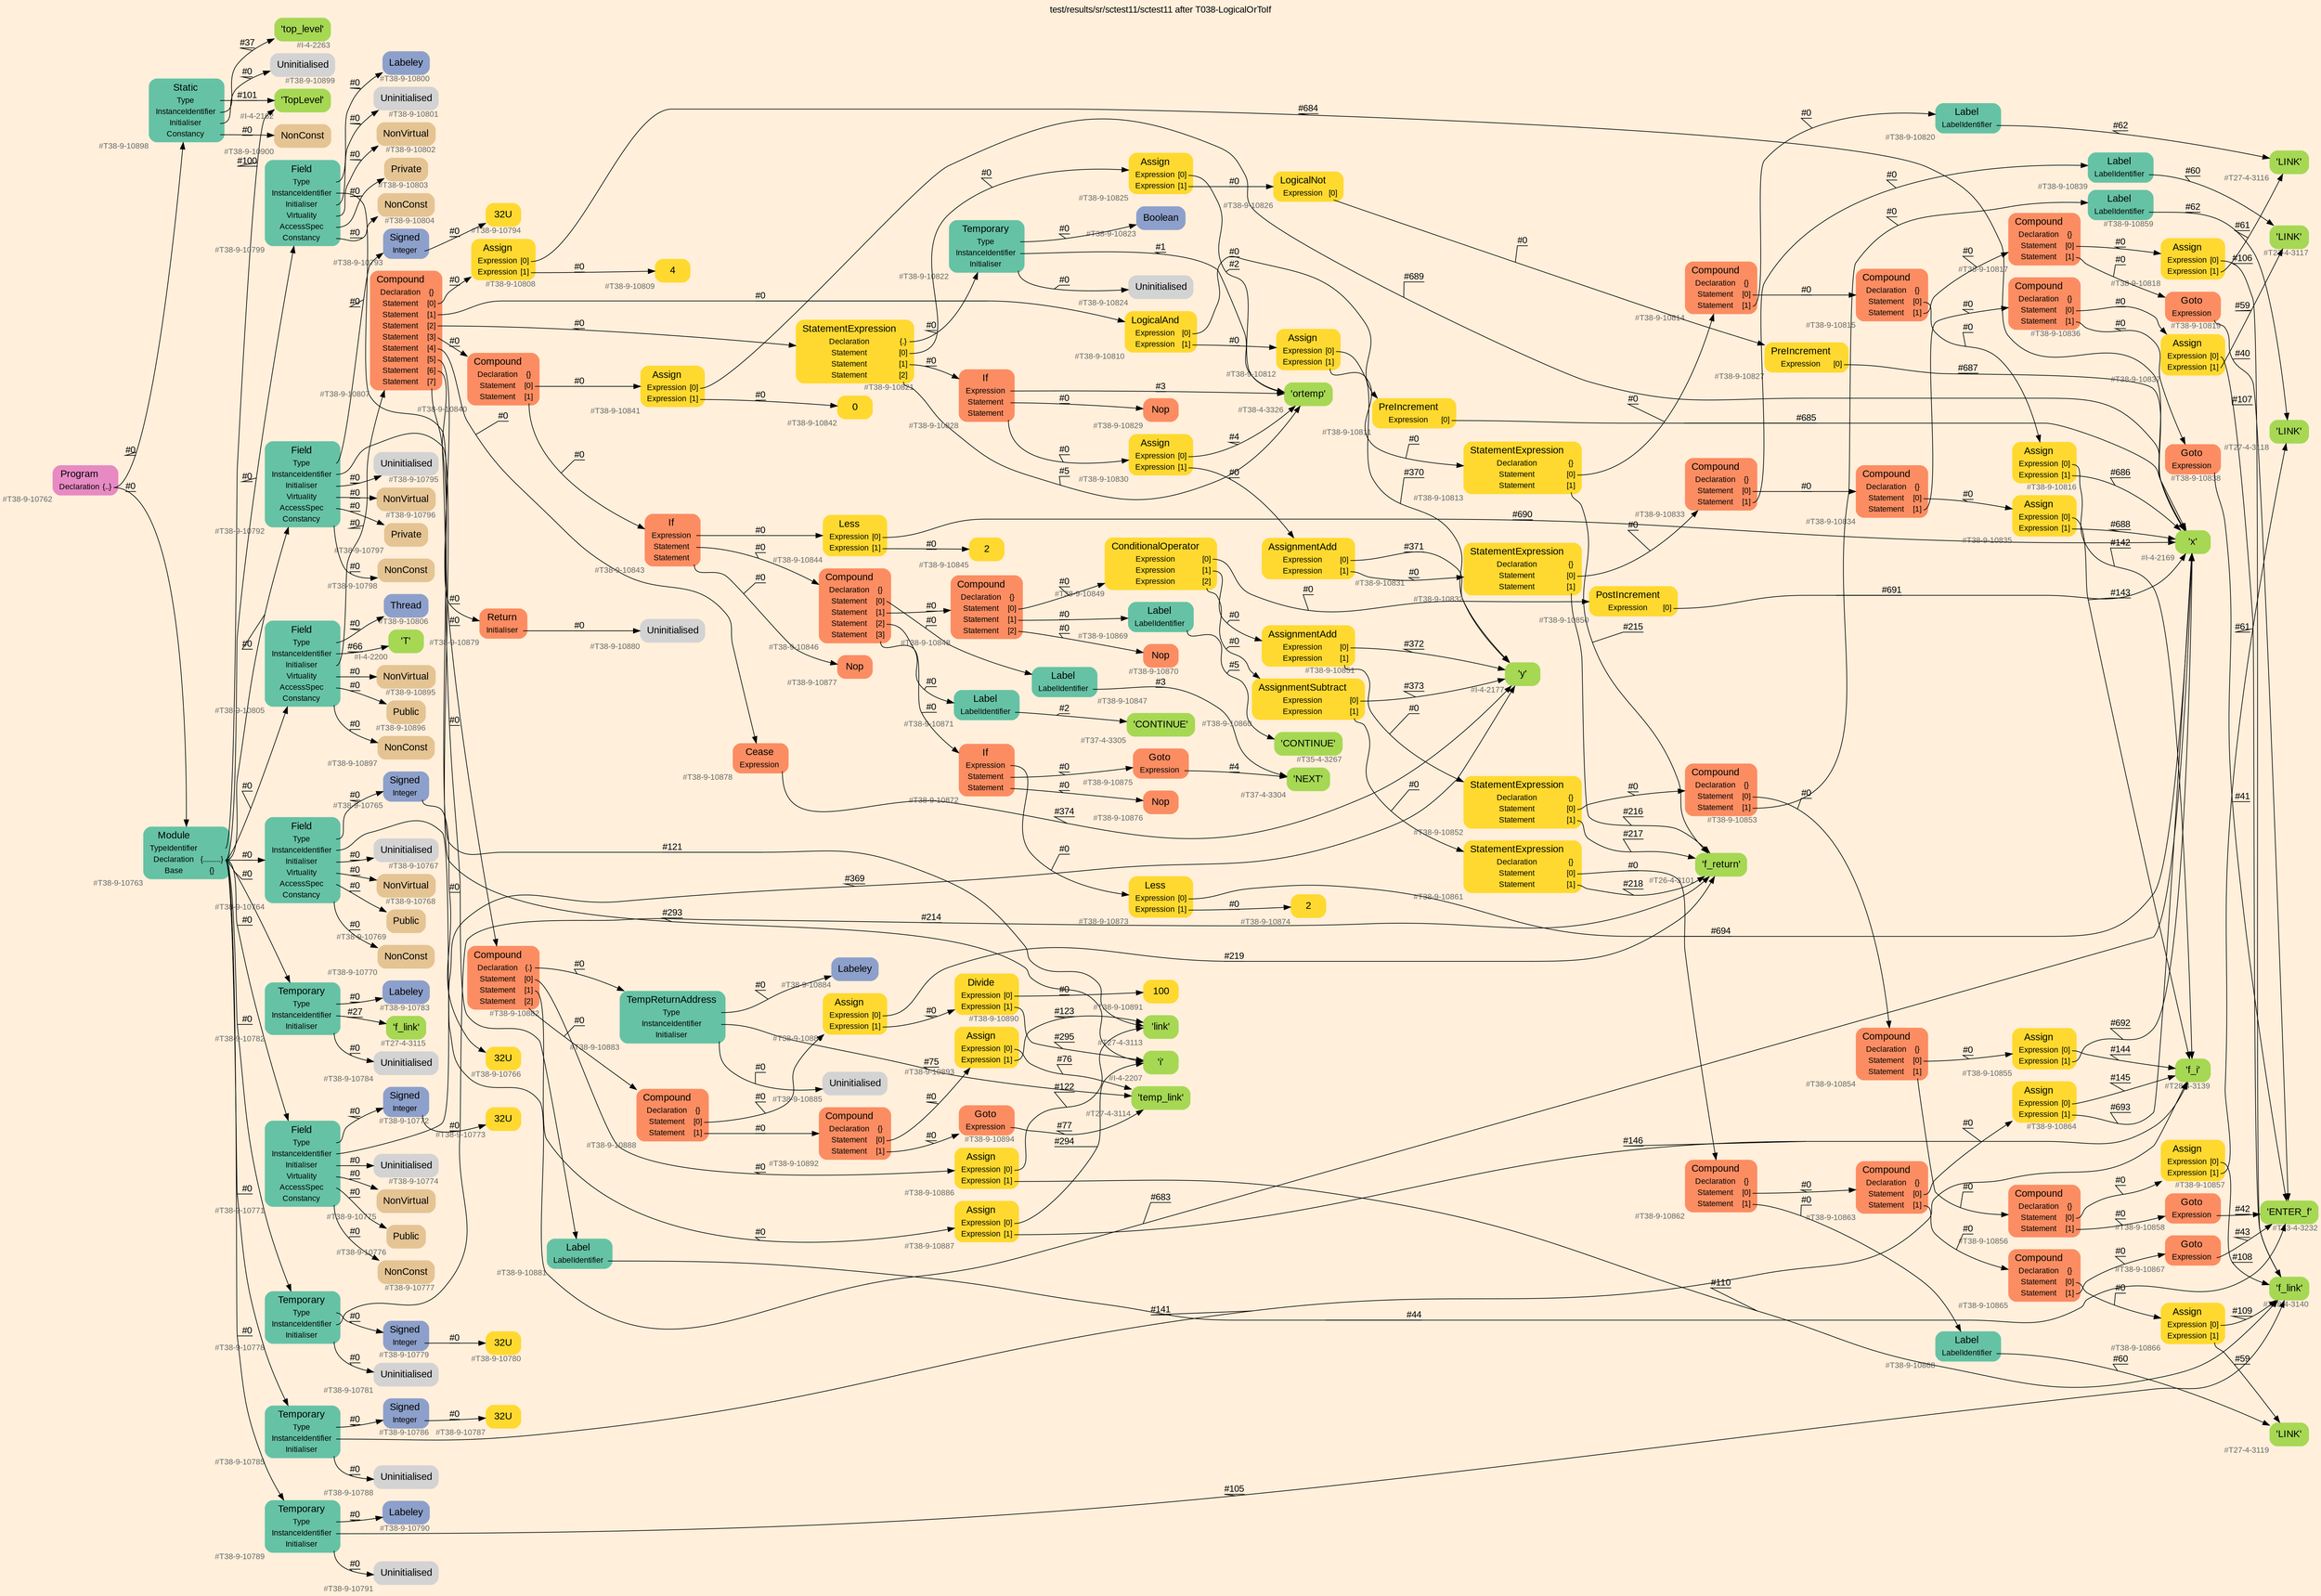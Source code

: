 digraph "test/results/sr/sctest11/sctest11 after T038-LogicalOrToIf" {
label = "test/results/sr/sctest11/sctest11 after T038-LogicalOrToIf"
labelloc = t
graph [
    rankdir = "LR"
    ranksep = 0.3
    bgcolor = antiquewhite1
    color = black
    fontcolor = black
    fontname = "Arial"
];
node [
    fontname = "Arial"
];
edge [
    fontname = "Arial"
];

// -------------------- node figure --------------------
// -------- block #T38-9-10762 ----------
"#T38-9-10762" [
    fillcolor = "/set28/4"
    xlabel = "#T38-9-10762"
    fontsize = "12"
    fontcolor = grey40
    shape = "plaintext"
    label = <<TABLE BORDER="0" CELLBORDER="0" CELLSPACING="0">
     <TR><TD><FONT COLOR="black" POINT-SIZE="15">Program</FONT></TD></TR>
     <TR><TD><FONT COLOR="black" POINT-SIZE="12">Declaration</FONT></TD><TD PORT="port0"><FONT COLOR="black" POINT-SIZE="12">{..}</FONT></TD></TR>
    </TABLE>>
    style = "rounded,filled"
];

// -------- block #T38-9-10763 ----------
"#T38-9-10763" [
    fillcolor = "/set28/1"
    xlabel = "#T38-9-10763"
    fontsize = "12"
    fontcolor = grey40
    shape = "plaintext"
    label = <<TABLE BORDER="0" CELLBORDER="0" CELLSPACING="0">
     <TR><TD><FONT COLOR="black" POINT-SIZE="15">Module</FONT></TD></TR>
     <TR><TD><FONT COLOR="black" POINT-SIZE="12">TypeIdentifier</FONT></TD><TD PORT="port0"></TD></TR>
     <TR><TD><FONT COLOR="black" POINT-SIZE="12">Declaration</FONT></TD><TD PORT="port1"><FONT COLOR="black" POINT-SIZE="12">{.........}</FONT></TD></TR>
     <TR><TD><FONT COLOR="black" POINT-SIZE="12">Base</FONT></TD><TD PORT="port2"><FONT COLOR="black" POINT-SIZE="12">{}</FONT></TD></TR>
    </TABLE>>
    style = "rounded,filled"
];

// -------- block #I-4-2162 ----------
"#I-4-2162" [
    fillcolor = "/set28/5"
    xlabel = "#I-4-2162"
    fontsize = "12"
    fontcolor = grey40
    shape = "plaintext"
    label = <<TABLE BORDER="0" CELLBORDER="0" CELLSPACING="0">
     <TR><TD><FONT COLOR="black" POINT-SIZE="15">'TopLevel'</FONT></TD></TR>
    </TABLE>>
    style = "rounded,filled"
];

// -------- block #T38-9-10764 ----------
"#T38-9-10764" [
    fillcolor = "/set28/1"
    xlabel = "#T38-9-10764"
    fontsize = "12"
    fontcolor = grey40
    shape = "plaintext"
    label = <<TABLE BORDER="0" CELLBORDER="0" CELLSPACING="0">
     <TR><TD><FONT COLOR="black" POINT-SIZE="15">Field</FONT></TD></TR>
     <TR><TD><FONT COLOR="black" POINT-SIZE="12">Type</FONT></TD><TD PORT="port0"></TD></TR>
     <TR><TD><FONT COLOR="black" POINT-SIZE="12">InstanceIdentifier</FONT></TD><TD PORT="port1"></TD></TR>
     <TR><TD><FONT COLOR="black" POINT-SIZE="12">Initialiser</FONT></TD><TD PORT="port2"></TD></TR>
     <TR><TD><FONT COLOR="black" POINT-SIZE="12">Virtuality</FONT></TD><TD PORT="port3"></TD></TR>
     <TR><TD><FONT COLOR="black" POINT-SIZE="12">AccessSpec</FONT></TD><TD PORT="port4"></TD></TR>
     <TR><TD><FONT COLOR="black" POINT-SIZE="12">Constancy</FONT></TD><TD PORT="port5"></TD></TR>
    </TABLE>>
    style = "rounded,filled"
];

// -------- block #T38-9-10765 ----------
"#T38-9-10765" [
    fillcolor = "/set28/3"
    xlabel = "#T38-9-10765"
    fontsize = "12"
    fontcolor = grey40
    shape = "plaintext"
    label = <<TABLE BORDER="0" CELLBORDER="0" CELLSPACING="0">
     <TR><TD><FONT COLOR="black" POINT-SIZE="15">Signed</FONT></TD></TR>
     <TR><TD><FONT COLOR="black" POINT-SIZE="12">Integer</FONT></TD><TD PORT="port0"></TD></TR>
    </TABLE>>
    style = "rounded,filled"
];

// -------- block #T38-9-10766 ----------
"#T38-9-10766" [
    fillcolor = "/set28/6"
    xlabel = "#T38-9-10766"
    fontsize = "12"
    fontcolor = grey40
    shape = "plaintext"
    label = <<TABLE BORDER="0" CELLBORDER="0" CELLSPACING="0">
     <TR><TD><FONT COLOR="black" POINT-SIZE="15">32U</FONT></TD></TR>
    </TABLE>>
    style = "rounded,filled"
];

// -------- block #I-4-2169 ----------
"#I-4-2169" [
    fillcolor = "/set28/5"
    xlabel = "#I-4-2169"
    fontsize = "12"
    fontcolor = grey40
    shape = "plaintext"
    label = <<TABLE BORDER="0" CELLBORDER="0" CELLSPACING="0">
     <TR><TD><FONT COLOR="black" POINT-SIZE="15">'x'</FONT></TD></TR>
    </TABLE>>
    style = "rounded,filled"
];

// -------- block #T38-9-10767 ----------
"#T38-9-10767" [
    xlabel = "#T38-9-10767"
    fontsize = "12"
    fontcolor = grey40
    shape = "plaintext"
    label = <<TABLE BORDER="0" CELLBORDER="0" CELLSPACING="0">
     <TR><TD><FONT COLOR="black" POINT-SIZE="15">Uninitialised</FONT></TD></TR>
    </TABLE>>
    style = "rounded,filled"
];

// -------- block #T38-9-10768 ----------
"#T38-9-10768" [
    fillcolor = "/set28/7"
    xlabel = "#T38-9-10768"
    fontsize = "12"
    fontcolor = grey40
    shape = "plaintext"
    label = <<TABLE BORDER="0" CELLBORDER="0" CELLSPACING="0">
     <TR><TD><FONT COLOR="black" POINT-SIZE="15">NonVirtual</FONT></TD></TR>
    </TABLE>>
    style = "rounded,filled"
];

// -------- block #T38-9-10769 ----------
"#T38-9-10769" [
    fillcolor = "/set28/7"
    xlabel = "#T38-9-10769"
    fontsize = "12"
    fontcolor = grey40
    shape = "plaintext"
    label = <<TABLE BORDER="0" CELLBORDER="0" CELLSPACING="0">
     <TR><TD><FONT COLOR="black" POINT-SIZE="15">Public</FONT></TD></TR>
    </TABLE>>
    style = "rounded,filled"
];

// -------- block #T38-9-10770 ----------
"#T38-9-10770" [
    fillcolor = "/set28/7"
    xlabel = "#T38-9-10770"
    fontsize = "12"
    fontcolor = grey40
    shape = "plaintext"
    label = <<TABLE BORDER="0" CELLBORDER="0" CELLSPACING="0">
     <TR><TD><FONT COLOR="black" POINT-SIZE="15">NonConst</FONT></TD></TR>
    </TABLE>>
    style = "rounded,filled"
];

// -------- block #T38-9-10771 ----------
"#T38-9-10771" [
    fillcolor = "/set28/1"
    xlabel = "#T38-9-10771"
    fontsize = "12"
    fontcolor = grey40
    shape = "plaintext"
    label = <<TABLE BORDER="0" CELLBORDER="0" CELLSPACING="0">
     <TR><TD><FONT COLOR="black" POINT-SIZE="15">Field</FONT></TD></TR>
     <TR><TD><FONT COLOR="black" POINT-SIZE="12">Type</FONT></TD><TD PORT="port0"></TD></TR>
     <TR><TD><FONT COLOR="black" POINT-SIZE="12">InstanceIdentifier</FONT></TD><TD PORT="port1"></TD></TR>
     <TR><TD><FONT COLOR="black" POINT-SIZE="12">Initialiser</FONT></TD><TD PORT="port2"></TD></TR>
     <TR><TD><FONT COLOR="black" POINT-SIZE="12">Virtuality</FONT></TD><TD PORT="port3"></TD></TR>
     <TR><TD><FONT COLOR="black" POINT-SIZE="12">AccessSpec</FONT></TD><TD PORT="port4"></TD></TR>
     <TR><TD><FONT COLOR="black" POINT-SIZE="12">Constancy</FONT></TD><TD PORT="port5"></TD></TR>
    </TABLE>>
    style = "rounded,filled"
];

// -------- block #T38-9-10772 ----------
"#T38-9-10772" [
    fillcolor = "/set28/3"
    xlabel = "#T38-9-10772"
    fontsize = "12"
    fontcolor = grey40
    shape = "plaintext"
    label = <<TABLE BORDER="0" CELLBORDER="0" CELLSPACING="0">
     <TR><TD><FONT COLOR="black" POINT-SIZE="15">Signed</FONT></TD></TR>
     <TR><TD><FONT COLOR="black" POINT-SIZE="12">Integer</FONT></TD><TD PORT="port0"></TD></TR>
    </TABLE>>
    style = "rounded,filled"
];

// -------- block #T38-9-10773 ----------
"#T38-9-10773" [
    fillcolor = "/set28/6"
    xlabel = "#T38-9-10773"
    fontsize = "12"
    fontcolor = grey40
    shape = "plaintext"
    label = <<TABLE BORDER="0" CELLBORDER="0" CELLSPACING="0">
     <TR><TD><FONT COLOR="black" POINT-SIZE="15">32U</FONT></TD></TR>
    </TABLE>>
    style = "rounded,filled"
];

// -------- block #I-4-2177 ----------
"#I-4-2177" [
    fillcolor = "/set28/5"
    xlabel = "#I-4-2177"
    fontsize = "12"
    fontcolor = grey40
    shape = "plaintext"
    label = <<TABLE BORDER="0" CELLBORDER="0" CELLSPACING="0">
     <TR><TD><FONT COLOR="black" POINT-SIZE="15">'y'</FONT></TD></TR>
    </TABLE>>
    style = "rounded,filled"
];

// -------- block #T38-9-10774 ----------
"#T38-9-10774" [
    xlabel = "#T38-9-10774"
    fontsize = "12"
    fontcolor = grey40
    shape = "plaintext"
    label = <<TABLE BORDER="0" CELLBORDER="0" CELLSPACING="0">
     <TR><TD><FONT COLOR="black" POINT-SIZE="15">Uninitialised</FONT></TD></TR>
    </TABLE>>
    style = "rounded,filled"
];

// -------- block #T38-9-10775 ----------
"#T38-9-10775" [
    fillcolor = "/set28/7"
    xlabel = "#T38-9-10775"
    fontsize = "12"
    fontcolor = grey40
    shape = "plaintext"
    label = <<TABLE BORDER="0" CELLBORDER="0" CELLSPACING="0">
     <TR><TD><FONT COLOR="black" POINT-SIZE="15">NonVirtual</FONT></TD></TR>
    </TABLE>>
    style = "rounded,filled"
];

// -------- block #T38-9-10776 ----------
"#T38-9-10776" [
    fillcolor = "/set28/7"
    xlabel = "#T38-9-10776"
    fontsize = "12"
    fontcolor = grey40
    shape = "plaintext"
    label = <<TABLE BORDER="0" CELLBORDER="0" CELLSPACING="0">
     <TR><TD><FONT COLOR="black" POINT-SIZE="15">Public</FONT></TD></TR>
    </TABLE>>
    style = "rounded,filled"
];

// -------- block #T38-9-10777 ----------
"#T38-9-10777" [
    fillcolor = "/set28/7"
    xlabel = "#T38-9-10777"
    fontsize = "12"
    fontcolor = grey40
    shape = "plaintext"
    label = <<TABLE BORDER="0" CELLBORDER="0" CELLSPACING="0">
     <TR><TD><FONT COLOR="black" POINT-SIZE="15">NonConst</FONT></TD></TR>
    </TABLE>>
    style = "rounded,filled"
];

// -------- block #T38-9-10778 ----------
"#T38-9-10778" [
    fillcolor = "/set28/1"
    xlabel = "#T38-9-10778"
    fontsize = "12"
    fontcolor = grey40
    shape = "plaintext"
    label = <<TABLE BORDER="0" CELLBORDER="0" CELLSPACING="0">
     <TR><TD><FONT COLOR="black" POINT-SIZE="15">Temporary</FONT></TD></TR>
     <TR><TD><FONT COLOR="black" POINT-SIZE="12">Type</FONT></TD><TD PORT="port0"></TD></TR>
     <TR><TD><FONT COLOR="black" POINT-SIZE="12">InstanceIdentifier</FONT></TD><TD PORT="port1"></TD></TR>
     <TR><TD><FONT COLOR="black" POINT-SIZE="12">Initialiser</FONT></TD><TD PORT="port2"></TD></TR>
    </TABLE>>
    style = "rounded,filled"
];

// -------- block #T38-9-10779 ----------
"#T38-9-10779" [
    fillcolor = "/set28/3"
    xlabel = "#T38-9-10779"
    fontsize = "12"
    fontcolor = grey40
    shape = "plaintext"
    label = <<TABLE BORDER="0" CELLBORDER="0" CELLSPACING="0">
     <TR><TD><FONT COLOR="black" POINT-SIZE="15">Signed</FONT></TD></TR>
     <TR><TD><FONT COLOR="black" POINT-SIZE="12">Integer</FONT></TD><TD PORT="port0"></TD></TR>
    </TABLE>>
    style = "rounded,filled"
];

// -------- block #T38-9-10780 ----------
"#T38-9-10780" [
    fillcolor = "/set28/6"
    xlabel = "#T38-9-10780"
    fontsize = "12"
    fontcolor = grey40
    shape = "plaintext"
    label = <<TABLE BORDER="0" CELLBORDER="0" CELLSPACING="0">
     <TR><TD><FONT COLOR="black" POINT-SIZE="15">32U</FONT></TD></TR>
    </TABLE>>
    style = "rounded,filled"
];

// -------- block #T26-4-3101 ----------
"#T26-4-3101" [
    fillcolor = "/set28/5"
    xlabel = "#T26-4-3101"
    fontsize = "12"
    fontcolor = grey40
    shape = "plaintext"
    label = <<TABLE BORDER="0" CELLBORDER="0" CELLSPACING="0">
     <TR><TD><FONT COLOR="black" POINT-SIZE="15">'f_return'</FONT></TD></TR>
    </TABLE>>
    style = "rounded,filled"
];

// -------- block #T38-9-10781 ----------
"#T38-9-10781" [
    xlabel = "#T38-9-10781"
    fontsize = "12"
    fontcolor = grey40
    shape = "plaintext"
    label = <<TABLE BORDER="0" CELLBORDER="0" CELLSPACING="0">
     <TR><TD><FONT COLOR="black" POINT-SIZE="15">Uninitialised</FONT></TD></TR>
    </TABLE>>
    style = "rounded,filled"
];

// -------- block #T38-9-10782 ----------
"#T38-9-10782" [
    fillcolor = "/set28/1"
    xlabel = "#T38-9-10782"
    fontsize = "12"
    fontcolor = grey40
    shape = "plaintext"
    label = <<TABLE BORDER="0" CELLBORDER="0" CELLSPACING="0">
     <TR><TD><FONT COLOR="black" POINT-SIZE="15">Temporary</FONT></TD></TR>
     <TR><TD><FONT COLOR="black" POINT-SIZE="12">Type</FONT></TD><TD PORT="port0"></TD></TR>
     <TR><TD><FONT COLOR="black" POINT-SIZE="12">InstanceIdentifier</FONT></TD><TD PORT="port1"></TD></TR>
     <TR><TD><FONT COLOR="black" POINT-SIZE="12">Initialiser</FONT></TD><TD PORT="port2"></TD></TR>
    </TABLE>>
    style = "rounded,filled"
];

// -------- block #T38-9-10783 ----------
"#T38-9-10783" [
    fillcolor = "/set28/3"
    xlabel = "#T38-9-10783"
    fontsize = "12"
    fontcolor = grey40
    shape = "plaintext"
    label = <<TABLE BORDER="0" CELLBORDER="0" CELLSPACING="0">
     <TR><TD><FONT COLOR="black" POINT-SIZE="15">Labeley</FONT></TD></TR>
    </TABLE>>
    style = "rounded,filled"
];

// -------- block #T27-4-3115 ----------
"#T27-4-3115" [
    fillcolor = "/set28/5"
    xlabel = "#T27-4-3115"
    fontsize = "12"
    fontcolor = grey40
    shape = "plaintext"
    label = <<TABLE BORDER="0" CELLBORDER="0" CELLSPACING="0">
     <TR><TD><FONT COLOR="black" POINT-SIZE="15">'f_link'</FONT></TD></TR>
    </TABLE>>
    style = "rounded,filled"
];

// -------- block #T38-9-10784 ----------
"#T38-9-10784" [
    xlabel = "#T38-9-10784"
    fontsize = "12"
    fontcolor = grey40
    shape = "plaintext"
    label = <<TABLE BORDER="0" CELLBORDER="0" CELLSPACING="0">
     <TR><TD><FONT COLOR="black" POINT-SIZE="15">Uninitialised</FONT></TD></TR>
    </TABLE>>
    style = "rounded,filled"
];

// -------- block #T38-9-10785 ----------
"#T38-9-10785" [
    fillcolor = "/set28/1"
    xlabel = "#T38-9-10785"
    fontsize = "12"
    fontcolor = grey40
    shape = "plaintext"
    label = <<TABLE BORDER="0" CELLBORDER="0" CELLSPACING="0">
     <TR><TD><FONT COLOR="black" POINT-SIZE="15">Temporary</FONT></TD></TR>
     <TR><TD><FONT COLOR="black" POINT-SIZE="12">Type</FONT></TD><TD PORT="port0"></TD></TR>
     <TR><TD><FONT COLOR="black" POINT-SIZE="12">InstanceIdentifier</FONT></TD><TD PORT="port1"></TD></TR>
     <TR><TD><FONT COLOR="black" POINT-SIZE="12">Initialiser</FONT></TD><TD PORT="port2"></TD></TR>
    </TABLE>>
    style = "rounded,filled"
];

// -------- block #T38-9-10786 ----------
"#T38-9-10786" [
    fillcolor = "/set28/3"
    xlabel = "#T38-9-10786"
    fontsize = "12"
    fontcolor = grey40
    shape = "plaintext"
    label = <<TABLE BORDER="0" CELLBORDER="0" CELLSPACING="0">
     <TR><TD><FONT COLOR="black" POINT-SIZE="15">Signed</FONT></TD></TR>
     <TR><TD><FONT COLOR="black" POINT-SIZE="12">Integer</FONT></TD><TD PORT="port0"></TD></TR>
    </TABLE>>
    style = "rounded,filled"
];

// -------- block #T38-9-10787 ----------
"#T38-9-10787" [
    fillcolor = "/set28/6"
    xlabel = "#T38-9-10787"
    fontsize = "12"
    fontcolor = grey40
    shape = "plaintext"
    label = <<TABLE BORDER="0" CELLBORDER="0" CELLSPACING="0">
     <TR><TD><FONT COLOR="black" POINT-SIZE="15">32U</FONT></TD></TR>
    </TABLE>>
    style = "rounded,filled"
];

// -------- block #T28-4-3139 ----------
"#T28-4-3139" [
    fillcolor = "/set28/5"
    xlabel = "#T28-4-3139"
    fontsize = "12"
    fontcolor = grey40
    shape = "plaintext"
    label = <<TABLE BORDER="0" CELLBORDER="0" CELLSPACING="0">
     <TR><TD><FONT COLOR="black" POINT-SIZE="15">'f_i'</FONT></TD></TR>
    </TABLE>>
    style = "rounded,filled"
];

// -------- block #T38-9-10788 ----------
"#T38-9-10788" [
    xlabel = "#T38-9-10788"
    fontsize = "12"
    fontcolor = grey40
    shape = "plaintext"
    label = <<TABLE BORDER="0" CELLBORDER="0" CELLSPACING="0">
     <TR><TD><FONT COLOR="black" POINT-SIZE="15">Uninitialised</FONT></TD></TR>
    </TABLE>>
    style = "rounded,filled"
];

// -------- block #T38-9-10789 ----------
"#T38-9-10789" [
    fillcolor = "/set28/1"
    xlabel = "#T38-9-10789"
    fontsize = "12"
    fontcolor = grey40
    shape = "plaintext"
    label = <<TABLE BORDER="0" CELLBORDER="0" CELLSPACING="0">
     <TR><TD><FONT COLOR="black" POINT-SIZE="15">Temporary</FONT></TD></TR>
     <TR><TD><FONT COLOR="black" POINT-SIZE="12">Type</FONT></TD><TD PORT="port0"></TD></TR>
     <TR><TD><FONT COLOR="black" POINT-SIZE="12">InstanceIdentifier</FONT></TD><TD PORT="port1"></TD></TR>
     <TR><TD><FONT COLOR="black" POINT-SIZE="12">Initialiser</FONT></TD><TD PORT="port2"></TD></TR>
    </TABLE>>
    style = "rounded,filled"
];

// -------- block #T38-9-10790 ----------
"#T38-9-10790" [
    fillcolor = "/set28/3"
    xlabel = "#T38-9-10790"
    fontsize = "12"
    fontcolor = grey40
    shape = "plaintext"
    label = <<TABLE BORDER="0" CELLBORDER="0" CELLSPACING="0">
     <TR><TD><FONT COLOR="black" POINT-SIZE="15">Labeley</FONT></TD></TR>
    </TABLE>>
    style = "rounded,filled"
];

// -------- block #T28-4-3140 ----------
"#T28-4-3140" [
    fillcolor = "/set28/5"
    xlabel = "#T28-4-3140"
    fontsize = "12"
    fontcolor = grey40
    shape = "plaintext"
    label = <<TABLE BORDER="0" CELLBORDER="0" CELLSPACING="0">
     <TR><TD><FONT COLOR="black" POINT-SIZE="15">'f_link'</FONT></TD></TR>
    </TABLE>>
    style = "rounded,filled"
];

// -------- block #T38-9-10791 ----------
"#T38-9-10791" [
    xlabel = "#T38-9-10791"
    fontsize = "12"
    fontcolor = grey40
    shape = "plaintext"
    label = <<TABLE BORDER="0" CELLBORDER="0" CELLSPACING="0">
     <TR><TD><FONT COLOR="black" POINT-SIZE="15">Uninitialised</FONT></TD></TR>
    </TABLE>>
    style = "rounded,filled"
];

// -------- block #T38-9-10792 ----------
"#T38-9-10792" [
    fillcolor = "/set28/1"
    xlabel = "#T38-9-10792"
    fontsize = "12"
    fontcolor = grey40
    shape = "plaintext"
    label = <<TABLE BORDER="0" CELLBORDER="0" CELLSPACING="0">
     <TR><TD><FONT COLOR="black" POINT-SIZE="15">Field</FONT></TD></TR>
     <TR><TD><FONT COLOR="black" POINT-SIZE="12">Type</FONT></TD><TD PORT="port0"></TD></TR>
     <TR><TD><FONT COLOR="black" POINT-SIZE="12">InstanceIdentifier</FONT></TD><TD PORT="port1"></TD></TR>
     <TR><TD><FONT COLOR="black" POINT-SIZE="12">Initialiser</FONT></TD><TD PORT="port2"></TD></TR>
     <TR><TD><FONT COLOR="black" POINT-SIZE="12">Virtuality</FONT></TD><TD PORT="port3"></TD></TR>
     <TR><TD><FONT COLOR="black" POINT-SIZE="12">AccessSpec</FONT></TD><TD PORT="port4"></TD></TR>
     <TR><TD><FONT COLOR="black" POINT-SIZE="12">Constancy</FONT></TD><TD PORT="port5"></TD></TR>
    </TABLE>>
    style = "rounded,filled"
];

// -------- block #T38-9-10793 ----------
"#T38-9-10793" [
    fillcolor = "/set28/3"
    xlabel = "#T38-9-10793"
    fontsize = "12"
    fontcolor = grey40
    shape = "plaintext"
    label = <<TABLE BORDER="0" CELLBORDER="0" CELLSPACING="0">
     <TR><TD><FONT COLOR="black" POINT-SIZE="15">Signed</FONT></TD></TR>
     <TR><TD><FONT COLOR="black" POINT-SIZE="12">Integer</FONT></TD><TD PORT="port0"></TD></TR>
    </TABLE>>
    style = "rounded,filled"
];

// -------- block #T38-9-10794 ----------
"#T38-9-10794" [
    fillcolor = "/set28/6"
    xlabel = "#T38-9-10794"
    fontsize = "12"
    fontcolor = grey40
    shape = "plaintext"
    label = <<TABLE BORDER="0" CELLBORDER="0" CELLSPACING="0">
     <TR><TD><FONT COLOR="black" POINT-SIZE="15">32U</FONT></TD></TR>
    </TABLE>>
    style = "rounded,filled"
];

// -------- block #I-4-2207 ----------
"#I-4-2207" [
    fillcolor = "/set28/5"
    xlabel = "#I-4-2207"
    fontsize = "12"
    fontcolor = grey40
    shape = "plaintext"
    label = <<TABLE BORDER="0" CELLBORDER="0" CELLSPACING="0">
     <TR><TD><FONT COLOR="black" POINT-SIZE="15">'i'</FONT></TD></TR>
    </TABLE>>
    style = "rounded,filled"
];

// -------- block #T38-9-10795 ----------
"#T38-9-10795" [
    xlabel = "#T38-9-10795"
    fontsize = "12"
    fontcolor = grey40
    shape = "plaintext"
    label = <<TABLE BORDER="0" CELLBORDER="0" CELLSPACING="0">
     <TR><TD><FONT COLOR="black" POINT-SIZE="15">Uninitialised</FONT></TD></TR>
    </TABLE>>
    style = "rounded,filled"
];

// -------- block #T38-9-10796 ----------
"#T38-9-10796" [
    fillcolor = "/set28/7"
    xlabel = "#T38-9-10796"
    fontsize = "12"
    fontcolor = grey40
    shape = "plaintext"
    label = <<TABLE BORDER="0" CELLBORDER="0" CELLSPACING="0">
     <TR><TD><FONT COLOR="black" POINT-SIZE="15">NonVirtual</FONT></TD></TR>
    </TABLE>>
    style = "rounded,filled"
];

// -------- block #T38-9-10797 ----------
"#T38-9-10797" [
    fillcolor = "/set28/7"
    xlabel = "#T38-9-10797"
    fontsize = "12"
    fontcolor = grey40
    shape = "plaintext"
    label = <<TABLE BORDER="0" CELLBORDER="0" CELLSPACING="0">
     <TR><TD><FONT COLOR="black" POINT-SIZE="15">Private</FONT></TD></TR>
    </TABLE>>
    style = "rounded,filled"
];

// -------- block #T38-9-10798 ----------
"#T38-9-10798" [
    fillcolor = "/set28/7"
    xlabel = "#T38-9-10798"
    fontsize = "12"
    fontcolor = grey40
    shape = "plaintext"
    label = <<TABLE BORDER="0" CELLBORDER="0" CELLSPACING="0">
     <TR><TD><FONT COLOR="black" POINT-SIZE="15">NonConst</FONT></TD></TR>
    </TABLE>>
    style = "rounded,filled"
];

// -------- block #T38-9-10799 ----------
"#T38-9-10799" [
    fillcolor = "/set28/1"
    xlabel = "#T38-9-10799"
    fontsize = "12"
    fontcolor = grey40
    shape = "plaintext"
    label = <<TABLE BORDER="0" CELLBORDER="0" CELLSPACING="0">
     <TR><TD><FONT COLOR="black" POINT-SIZE="15">Field</FONT></TD></TR>
     <TR><TD><FONT COLOR="black" POINT-SIZE="12">Type</FONT></TD><TD PORT="port0"></TD></TR>
     <TR><TD><FONT COLOR="black" POINT-SIZE="12">InstanceIdentifier</FONT></TD><TD PORT="port1"></TD></TR>
     <TR><TD><FONT COLOR="black" POINT-SIZE="12">Initialiser</FONT></TD><TD PORT="port2"></TD></TR>
     <TR><TD><FONT COLOR="black" POINT-SIZE="12">Virtuality</FONT></TD><TD PORT="port3"></TD></TR>
     <TR><TD><FONT COLOR="black" POINT-SIZE="12">AccessSpec</FONT></TD><TD PORT="port4"></TD></TR>
     <TR><TD><FONT COLOR="black" POINT-SIZE="12">Constancy</FONT></TD><TD PORT="port5"></TD></TR>
    </TABLE>>
    style = "rounded,filled"
];

// -------- block #T38-9-10800 ----------
"#T38-9-10800" [
    fillcolor = "/set28/3"
    xlabel = "#T38-9-10800"
    fontsize = "12"
    fontcolor = grey40
    shape = "plaintext"
    label = <<TABLE BORDER="0" CELLBORDER="0" CELLSPACING="0">
     <TR><TD><FONT COLOR="black" POINT-SIZE="15">Labeley</FONT></TD></TR>
    </TABLE>>
    style = "rounded,filled"
];

// -------- block #T27-4-3113 ----------
"#T27-4-3113" [
    fillcolor = "/set28/5"
    xlabel = "#T27-4-3113"
    fontsize = "12"
    fontcolor = grey40
    shape = "plaintext"
    label = <<TABLE BORDER="0" CELLBORDER="0" CELLSPACING="0">
     <TR><TD><FONT COLOR="black" POINT-SIZE="15">'link'</FONT></TD></TR>
    </TABLE>>
    style = "rounded,filled"
];

// -------- block #T38-9-10801 ----------
"#T38-9-10801" [
    xlabel = "#T38-9-10801"
    fontsize = "12"
    fontcolor = grey40
    shape = "plaintext"
    label = <<TABLE BORDER="0" CELLBORDER="0" CELLSPACING="0">
     <TR><TD><FONT COLOR="black" POINT-SIZE="15">Uninitialised</FONT></TD></TR>
    </TABLE>>
    style = "rounded,filled"
];

// -------- block #T38-9-10802 ----------
"#T38-9-10802" [
    fillcolor = "/set28/7"
    xlabel = "#T38-9-10802"
    fontsize = "12"
    fontcolor = grey40
    shape = "plaintext"
    label = <<TABLE BORDER="0" CELLBORDER="0" CELLSPACING="0">
     <TR><TD><FONT COLOR="black" POINT-SIZE="15">NonVirtual</FONT></TD></TR>
    </TABLE>>
    style = "rounded,filled"
];

// -------- block #T38-9-10803 ----------
"#T38-9-10803" [
    fillcolor = "/set28/7"
    xlabel = "#T38-9-10803"
    fontsize = "12"
    fontcolor = grey40
    shape = "plaintext"
    label = <<TABLE BORDER="0" CELLBORDER="0" CELLSPACING="0">
     <TR><TD><FONT COLOR="black" POINT-SIZE="15">Private</FONT></TD></TR>
    </TABLE>>
    style = "rounded,filled"
];

// -------- block #T38-9-10804 ----------
"#T38-9-10804" [
    fillcolor = "/set28/7"
    xlabel = "#T38-9-10804"
    fontsize = "12"
    fontcolor = grey40
    shape = "plaintext"
    label = <<TABLE BORDER="0" CELLBORDER="0" CELLSPACING="0">
     <TR><TD><FONT COLOR="black" POINT-SIZE="15">NonConst</FONT></TD></TR>
    </TABLE>>
    style = "rounded,filled"
];

// -------- block #T38-9-10805 ----------
"#T38-9-10805" [
    fillcolor = "/set28/1"
    xlabel = "#T38-9-10805"
    fontsize = "12"
    fontcolor = grey40
    shape = "plaintext"
    label = <<TABLE BORDER="0" CELLBORDER="0" CELLSPACING="0">
     <TR><TD><FONT COLOR="black" POINT-SIZE="15">Field</FONT></TD></TR>
     <TR><TD><FONT COLOR="black" POINT-SIZE="12">Type</FONT></TD><TD PORT="port0"></TD></TR>
     <TR><TD><FONT COLOR="black" POINT-SIZE="12">InstanceIdentifier</FONT></TD><TD PORT="port1"></TD></TR>
     <TR><TD><FONT COLOR="black" POINT-SIZE="12">Initialiser</FONT></TD><TD PORT="port2"></TD></TR>
     <TR><TD><FONT COLOR="black" POINT-SIZE="12">Virtuality</FONT></TD><TD PORT="port3"></TD></TR>
     <TR><TD><FONT COLOR="black" POINT-SIZE="12">AccessSpec</FONT></TD><TD PORT="port4"></TD></TR>
     <TR><TD><FONT COLOR="black" POINT-SIZE="12">Constancy</FONT></TD><TD PORT="port5"></TD></TR>
    </TABLE>>
    style = "rounded,filled"
];

// -------- block #T38-9-10806 ----------
"#T38-9-10806" [
    fillcolor = "/set28/3"
    xlabel = "#T38-9-10806"
    fontsize = "12"
    fontcolor = grey40
    shape = "plaintext"
    label = <<TABLE BORDER="0" CELLBORDER="0" CELLSPACING="0">
     <TR><TD><FONT COLOR="black" POINT-SIZE="15">Thread</FONT></TD></TR>
    </TABLE>>
    style = "rounded,filled"
];

// -------- block #I-4-2200 ----------
"#I-4-2200" [
    fillcolor = "/set28/5"
    xlabel = "#I-4-2200"
    fontsize = "12"
    fontcolor = grey40
    shape = "plaintext"
    label = <<TABLE BORDER="0" CELLBORDER="0" CELLSPACING="0">
     <TR><TD><FONT COLOR="black" POINT-SIZE="15">'T'</FONT></TD></TR>
    </TABLE>>
    style = "rounded,filled"
];

// -------- block #T38-9-10807 ----------
"#T38-9-10807" [
    fillcolor = "/set28/2"
    xlabel = "#T38-9-10807"
    fontsize = "12"
    fontcolor = grey40
    shape = "plaintext"
    label = <<TABLE BORDER="0" CELLBORDER="0" CELLSPACING="0">
     <TR><TD><FONT COLOR="black" POINT-SIZE="15">Compound</FONT></TD></TR>
     <TR><TD><FONT COLOR="black" POINT-SIZE="12">Declaration</FONT></TD><TD PORT="port0"><FONT COLOR="black" POINT-SIZE="12">{}</FONT></TD></TR>
     <TR><TD><FONT COLOR="black" POINT-SIZE="12">Statement</FONT></TD><TD PORT="port1"><FONT COLOR="black" POINT-SIZE="12">[0]</FONT></TD></TR>
     <TR><TD><FONT COLOR="black" POINT-SIZE="12">Statement</FONT></TD><TD PORT="port2"><FONT COLOR="black" POINT-SIZE="12">[1]</FONT></TD></TR>
     <TR><TD><FONT COLOR="black" POINT-SIZE="12">Statement</FONT></TD><TD PORT="port3"><FONT COLOR="black" POINT-SIZE="12">[2]</FONT></TD></TR>
     <TR><TD><FONT COLOR="black" POINT-SIZE="12">Statement</FONT></TD><TD PORT="port4"><FONT COLOR="black" POINT-SIZE="12">[3]</FONT></TD></TR>
     <TR><TD><FONT COLOR="black" POINT-SIZE="12">Statement</FONT></TD><TD PORT="port5"><FONT COLOR="black" POINT-SIZE="12">[4]</FONT></TD></TR>
     <TR><TD><FONT COLOR="black" POINT-SIZE="12">Statement</FONT></TD><TD PORT="port6"><FONT COLOR="black" POINT-SIZE="12">[5]</FONT></TD></TR>
     <TR><TD><FONT COLOR="black" POINT-SIZE="12">Statement</FONT></TD><TD PORT="port7"><FONT COLOR="black" POINT-SIZE="12">[6]</FONT></TD></TR>
     <TR><TD><FONT COLOR="black" POINT-SIZE="12">Statement</FONT></TD><TD PORT="port8"><FONT COLOR="black" POINT-SIZE="12">[7]</FONT></TD></TR>
    </TABLE>>
    style = "rounded,filled"
];

// -------- block #T38-9-10808 ----------
"#T38-9-10808" [
    fillcolor = "/set28/6"
    xlabel = "#T38-9-10808"
    fontsize = "12"
    fontcolor = grey40
    shape = "plaintext"
    label = <<TABLE BORDER="0" CELLBORDER="0" CELLSPACING="0">
     <TR><TD><FONT COLOR="black" POINT-SIZE="15">Assign</FONT></TD></TR>
     <TR><TD><FONT COLOR="black" POINT-SIZE="12">Expression</FONT></TD><TD PORT="port0"><FONT COLOR="black" POINT-SIZE="12">[0]</FONT></TD></TR>
     <TR><TD><FONT COLOR="black" POINT-SIZE="12">Expression</FONT></TD><TD PORT="port1"><FONT COLOR="black" POINT-SIZE="12">[1]</FONT></TD></TR>
    </TABLE>>
    style = "rounded,filled"
];

// -------- block #T38-9-10809 ----------
"#T38-9-10809" [
    fillcolor = "/set28/6"
    xlabel = "#T38-9-10809"
    fontsize = "12"
    fontcolor = grey40
    shape = "plaintext"
    label = <<TABLE BORDER="0" CELLBORDER="0" CELLSPACING="0">
     <TR><TD><FONT COLOR="black" POINT-SIZE="15">4</FONT></TD></TR>
    </TABLE>>
    style = "rounded,filled"
];

// -------- block #T38-9-10810 ----------
"#T38-9-10810" [
    fillcolor = "/set28/6"
    xlabel = "#T38-9-10810"
    fontsize = "12"
    fontcolor = grey40
    shape = "plaintext"
    label = <<TABLE BORDER="0" CELLBORDER="0" CELLSPACING="0">
     <TR><TD><FONT COLOR="black" POINT-SIZE="15">LogicalAnd</FONT></TD></TR>
     <TR><TD><FONT COLOR="black" POINT-SIZE="12">Expression</FONT></TD><TD PORT="port0"><FONT COLOR="black" POINT-SIZE="12">[0]</FONT></TD></TR>
     <TR><TD><FONT COLOR="black" POINT-SIZE="12">Expression</FONT></TD><TD PORT="port1"><FONT COLOR="black" POINT-SIZE="12">[1]</FONT></TD></TR>
    </TABLE>>
    style = "rounded,filled"
];

// -------- block #T38-9-10811 ----------
"#T38-9-10811" [
    fillcolor = "/set28/6"
    xlabel = "#T38-9-10811"
    fontsize = "12"
    fontcolor = grey40
    shape = "plaintext"
    label = <<TABLE BORDER="0" CELLBORDER="0" CELLSPACING="0">
     <TR><TD><FONT COLOR="black" POINT-SIZE="15">PreIncrement</FONT></TD></TR>
     <TR><TD><FONT COLOR="black" POINT-SIZE="12">Expression</FONT></TD><TD PORT="port0"><FONT COLOR="black" POINT-SIZE="12">[0]</FONT></TD></TR>
    </TABLE>>
    style = "rounded,filled"
];

// -------- block #T38-9-10812 ----------
"#T38-9-10812" [
    fillcolor = "/set28/6"
    xlabel = "#T38-9-10812"
    fontsize = "12"
    fontcolor = grey40
    shape = "plaintext"
    label = <<TABLE BORDER="0" CELLBORDER="0" CELLSPACING="0">
     <TR><TD><FONT COLOR="black" POINT-SIZE="15">Assign</FONT></TD></TR>
     <TR><TD><FONT COLOR="black" POINT-SIZE="12">Expression</FONT></TD><TD PORT="port0"><FONT COLOR="black" POINT-SIZE="12">[0]</FONT></TD></TR>
     <TR><TD><FONT COLOR="black" POINT-SIZE="12">Expression</FONT></TD><TD PORT="port1"><FONT COLOR="black" POINT-SIZE="12">[1]</FONT></TD></TR>
    </TABLE>>
    style = "rounded,filled"
];

// -------- block #T38-9-10813 ----------
"#T38-9-10813" [
    fillcolor = "/set28/6"
    xlabel = "#T38-9-10813"
    fontsize = "12"
    fontcolor = grey40
    shape = "plaintext"
    label = <<TABLE BORDER="0" CELLBORDER="0" CELLSPACING="0">
     <TR><TD><FONT COLOR="black" POINT-SIZE="15">StatementExpression</FONT></TD></TR>
     <TR><TD><FONT COLOR="black" POINT-SIZE="12">Declaration</FONT></TD><TD PORT="port0"><FONT COLOR="black" POINT-SIZE="12">{}</FONT></TD></TR>
     <TR><TD><FONT COLOR="black" POINT-SIZE="12">Statement</FONT></TD><TD PORT="port1"><FONT COLOR="black" POINT-SIZE="12">[0]</FONT></TD></TR>
     <TR><TD><FONT COLOR="black" POINT-SIZE="12">Statement</FONT></TD><TD PORT="port2"><FONT COLOR="black" POINT-SIZE="12">[1]</FONT></TD></TR>
    </TABLE>>
    style = "rounded,filled"
];

// -------- block #T38-9-10814 ----------
"#T38-9-10814" [
    fillcolor = "/set28/2"
    xlabel = "#T38-9-10814"
    fontsize = "12"
    fontcolor = grey40
    shape = "plaintext"
    label = <<TABLE BORDER="0" CELLBORDER="0" CELLSPACING="0">
     <TR><TD><FONT COLOR="black" POINT-SIZE="15">Compound</FONT></TD></TR>
     <TR><TD><FONT COLOR="black" POINT-SIZE="12">Declaration</FONT></TD><TD PORT="port0"><FONT COLOR="black" POINT-SIZE="12">{}</FONT></TD></TR>
     <TR><TD><FONT COLOR="black" POINT-SIZE="12">Statement</FONT></TD><TD PORT="port1"><FONT COLOR="black" POINT-SIZE="12">[0]</FONT></TD></TR>
     <TR><TD><FONT COLOR="black" POINT-SIZE="12">Statement</FONT></TD><TD PORT="port2"><FONT COLOR="black" POINT-SIZE="12">[1]</FONT></TD></TR>
    </TABLE>>
    style = "rounded,filled"
];

// -------- block #T38-9-10815 ----------
"#T38-9-10815" [
    fillcolor = "/set28/2"
    xlabel = "#T38-9-10815"
    fontsize = "12"
    fontcolor = grey40
    shape = "plaintext"
    label = <<TABLE BORDER="0" CELLBORDER="0" CELLSPACING="0">
     <TR><TD><FONT COLOR="black" POINT-SIZE="15">Compound</FONT></TD></TR>
     <TR><TD><FONT COLOR="black" POINT-SIZE="12">Declaration</FONT></TD><TD PORT="port0"><FONT COLOR="black" POINT-SIZE="12">{}</FONT></TD></TR>
     <TR><TD><FONT COLOR="black" POINT-SIZE="12">Statement</FONT></TD><TD PORT="port1"><FONT COLOR="black" POINT-SIZE="12">[0]</FONT></TD></TR>
     <TR><TD><FONT COLOR="black" POINT-SIZE="12">Statement</FONT></TD><TD PORT="port2"><FONT COLOR="black" POINT-SIZE="12">[1]</FONT></TD></TR>
    </TABLE>>
    style = "rounded,filled"
];

// -------- block #T38-9-10816 ----------
"#T38-9-10816" [
    fillcolor = "/set28/6"
    xlabel = "#T38-9-10816"
    fontsize = "12"
    fontcolor = grey40
    shape = "plaintext"
    label = <<TABLE BORDER="0" CELLBORDER="0" CELLSPACING="0">
     <TR><TD><FONT COLOR="black" POINT-SIZE="15">Assign</FONT></TD></TR>
     <TR><TD><FONT COLOR="black" POINT-SIZE="12">Expression</FONT></TD><TD PORT="port0"><FONT COLOR="black" POINT-SIZE="12">[0]</FONT></TD></TR>
     <TR><TD><FONT COLOR="black" POINT-SIZE="12">Expression</FONT></TD><TD PORT="port1"><FONT COLOR="black" POINT-SIZE="12">[1]</FONT></TD></TR>
    </TABLE>>
    style = "rounded,filled"
];

// -------- block #T38-9-10817 ----------
"#T38-9-10817" [
    fillcolor = "/set28/2"
    xlabel = "#T38-9-10817"
    fontsize = "12"
    fontcolor = grey40
    shape = "plaintext"
    label = <<TABLE BORDER="0" CELLBORDER="0" CELLSPACING="0">
     <TR><TD><FONT COLOR="black" POINT-SIZE="15">Compound</FONT></TD></TR>
     <TR><TD><FONT COLOR="black" POINT-SIZE="12">Declaration</FONT></TD><TD PORT="port0"><FONT COLOR="black" POINT-SIZE="12">{}</FONT></TD></TR>
     <TR><TD><FONT COLOR="black" POINT-SIZE="12">Statement</FONT></TD><TD PORT="port1"><FONT COLOR="black" POINT-SIZE="12">[0]</FONT></TD></TR>
     <TR><TD><FONT COLOR="black" POINT-SIZE="12">Statement</FONT></TD><TD PORT="port2"><FONT COLOR="black" POINT-SIZE="12">[1]</FONT></TD></TR>
    </TABLE>>
    style = "rounded,filled"
];

// -------- block #T38-9-10818 ----------
"#T38-9-10818" [
    fillcolor = "/set28/6"
    xlabel = "#T38-9-10818"
    fontsize = "12"
    fontcolor = grey40
    shape = "plaintext"
    label = <<TABLE BORDER="0" CELLBORDER="0" CELLSPACING="0">
     <TR><TD><FONT COLOR="black" POINT-SIZE="15">Assign</FONT></TD></TR>
     <TR><TD><FONT COLOR="black" POINT-SIZE="12">Expression</FONT></TD><TD PORT="port0"><FONT COLOR="black" POINT-SIZE="12">[0]</FONT></TD></TR>
     <TR><TD><FONT COLOR="black" POINT-SIZE="12">Expression</FONT></TD><TD PORT="port1"><FONT COLOR="black" POINT-SIZE="12">[1]</FONT></TD></TR>
    </TABLE>>
    style = "rounded,filled"
];

// -------- block #T27-4-3116 ----------
"#T27-4-3116" [
    fillcolor = "/set28/5"
    xlabel = "#T27-4-3116"
    fontsize = "12"
    fontcolor = grey40
    shape = "plaintext"
    label = <<TABLE BORDER="0" CELLBORDER="0" CELLSPACING="0">
     <TR><TD><FONT COLOR="black" POINT-SIZE="15">'LINK'</FONT></TD></TR>
    </TABLE>>
    style = "rounded,filled"
];

// -------- block #T38-9-10819 ----------
"#T38-9-10819" [
    fillcolor = "/set28/2"
    xlabel = "#T38-9-10819"
    fontsize = "12"
    fontcolor = grey40
    shape = "plaintext"
    label = <<TABLE BORDER="0" CELLBORDER="0" CELLSPACING="0">
     <TR><TD><FONT COLOR="black" POINT-SIZE="15">Goto</FONT></TD></TR>
     <TR><TD><FONT COLOR="black" POINT-SIZE="12">Expression</FONT></TD><TD PORT="port0"></TD></TR>
    </TABLE>>
    style = "rounded,filled"
];

// -------- block #T33-4-3232 ----------
"#T33-4-3232" [
    fillcolor = "/set28/5"
    xlabel = "#T33-4-3232"
    fontsize = "12"
    fontcolor = grey40
    shape = "plaintext"
    label = <<TABLE BORDER="0" CELLBORDER="0" CELLSPACING="0">
     <TR><TD><FONT COLOR="black" POINT-SIZE="15">'ENTER_f'</FONT></TD></TR>
    </TABLE>>
    style = "rounded,filled"
];

// -------- block #T38-9-10820 ----------
"#T38-9-10820" [
    fillcolor = "/set28/1"
    xlabel = "#T38-9-10820"
    fontsize = "12"
    fontcolor = grey40
    shape = "plaintext"
    label = <<TABLE BORDER="0" CELLBORDER="0" CELLSPACING="0">
     <TR><TD><FONT COLOR="black" POINT-SIZE="15">Label</FONT></TD></TR>
     <TR><TD><FONT COLOR="black" POINT-SIZE="12">LabelIdentifier</FONT></TD><TD PORT="port0"></TD></TR>
    </TABLE>>
    style = "rounded,filled"
];

// -------- block #T38-9-10821 ----------
"#T38-9-10821" [
    fillcolor = "/set28/6"
    xlabel = "#T38-9-10821"
    fontsize = "12"
    fontcolor = grey40
    shape = "plaintext"
    label = <<TABLE BORDER="0" CELLBORDER="0" CELLSPACING="0">
     <TR><TD><FONT COLOR="black" POINT-SIZE="15">StatementExpression</FONT></TD></TR>
     <TR><TD><FONT COLOR="black" POINT-SIZE="12">Declaration</FONT></TD><TD PORT="port0"><FONT COLOR="black" POINT-SIZE="12">{.}</FONT></TD></TR>
     <TR><TD><FONT COLOR="black" POINT-SIZE="12">Statement</FONT></TD><TD PORT="port1"><FONT COLOR="black" POINT-SIZE="12">[0]</FONT></TD></TR>
     <TR><TD><FONT COLOR="black" POINT-SIZE="12">Statement</FONT></TD><TD PORT="port2"><FONT COLOR="black" POINT-SIZE="12">[1]</FONT></TD></TR>
     <TR><TD><FONT COLOR="black" POINT-SIZE="12">Statement</FONT></TD><TD PORT="port3"><FONT COLOR="black" POINT-SIZE="12">[2]</FONT></TD></TR>
    </TABLE>>
    style = "rounded,filled"
];

// -------- block #T38-9-10822 ----------
"#T38-9-10822" [
    fillcolor = "/set28/1"
    xlabel = "#T38-9-10822"
    fontsize = "12"
    fontcolor = grey40
    shape = "plaintext"
    label = <<TABLE BORDER="0" CELLBORDER="0" CELLSPACING="0">
     <TR><TD><FONT COLOR="black" POINT-SIZE="15">Temporary</FONT></TD></TR>
     <TR><TD><FONT COLOR="black" POINT-SIZE="12">Type</FONT></TD><TD PORT="port0"></TD></TR>
     <TR><TD><FONT COLOR="black" POINT-SIZE="12">InstanceIdentifier</FONT></TD><TD PORT="port1"></TD></TR>
     <TR><TD><FONT COLOR="black" POINT-SIZE="12">Initialiser</FONT></TD><TD PORT="port2"></TD></TR>
    </TABLE>>
    style = "rounded,filled"
];

// -------- block #T38-9-10823 ----------
"#T38-9-10823" [
    fillcolor = "/set28/3"
    xlabel = "#T38-9-10823"
    fontsize = "12"
    fontcolor = grey40
    shape = "plaintext"
    label = <<TABLE BORDER="0" CELLBORDER="0" CELLSPACING="0">
     <TR><TD><FONT COLOR="black" POINT-SIZE="15">Boolean</FONT></TD></TR>
    </TABLE>>
    style = "rounded,filled"
];

// -------- block #T38-4-3326 ----------
"#T38-4-3326" [
    fillcolor = "/set28/5"
    xlabel = "#T38-4-3326"
    fontsize = "12"
    fontcolor = grey40
    shape = "plaintext"
    label = <<TABLE BORDER="0" CELLBORDER="0" CELLSPACING="0">
     <TR><TD><FONT COLOR="black" POINT-SIZE="15">'ortemp'</FONT></TD></TR>
    </TABLE>>
    style = "rounded,filled"
];

// -------- block #T38-9-10824 ----------
"#T38-9-10824" [
    xlabel = "#T38-9-10824"
    fontsize = "12"
    fontcolor = grey40
    shape = "plaintext"
    label = <<TABLE BORDER="0" CELLBORDER="0" CELLSPACING="0">
     <TR><TD><FONT COLOR="black" POINT-SIZE="15">Uninitialised</FONT></TD></TR>
    </TABLE>>
    style = "rounded,filled"
];

// -------- block #T38-9-10825 ----------
"#T38-9-10825" [
    fillcolor = "/set28/6"
    xlabel = "#T38-9-10825"
    fontsize = "12"
    fontcolor = grey40
    shape = "plaintext"
    label = <<TABLE BORDER="0" CELLBORDER="0" CELLSPACING="0">
     <TR><TD><FONT COLOR="black" POINT-SIZE="15">Assign</FONT></TD></TR>
     <TR><TD><FONT COLOR="black" POINT-SIZE="12">Expression</FONT></TD><TD PORT="port0"><FONT COLOR="black" POINT-SIZE="12">[0]</FONT></TD></TR>
     <TR><TD><FONT COLOR="black" POINT-SIZE="12">Expression</FONT></TD><TD PORT="port1"><FONT COLOR="black" POINT-SIZE="12">[1]</FONT></TD></TR>
    </TABLE>>
    style = "rounded,filled"
];

// -------- block #T38-9-10826 ----------
"#T38-9-10826" [
    fillcolor = "/set28/6"
    xlabel = "#T38-9-10826"
    fontsize = "12"
    fontcolor = grey40
    shape = "plaintext"
    label = <<TABLE BORDER="0" CELLBORDER="0" CELLSPACING="0">
     <TR><TD><FONT COLOR="black" POINT-SIZE="15">LogicalNot</FONT></TD></TR>
     <TR><TD><FONT COLOR="black" POINT-SIZE="12">Expression</FONT></TD><TD PORT="port0"><FONT COLOR="black" POINT-SIZE="12">[0]</FONT></TD></TR>
    </TABLE>>
    style = "rounded,filled"
];

// -------- block #T38-9-10827 ----------
"#T38-9-10827" [
    fillcolor = "/set28/6"
    xlabel = "#T38-9-10827"
    fontsize = "12"
    fontcolor = grey40
    shape = "plaintext"
    label = <<TABLE BORDER="0" CELLBORDER="0" CELLSPACING="0">
     <TR><TD><FONT COLOR="black" POINT-SIZE="15">PreIncrement</FONT></TD></TR>
     <TR><TD><FONT COLOR="black" POINT-SIZE="12">Expression</FONT></TD><TD PORT="port0"><FONT COLOR="black" POINT-SIZE="12">[0]</FONT></TD></TR>
    </TABLE>>
    style = "rounded,filled"
];

// -------- block #T38-9-10828 ----------
"#T38-9-10828" [
    fillcolor = "/set28/2"
    xlabel = "#T38-9-10828"
    fontsize = "12"
    fontcolor = grey40
    shape = "plaintext"
    label = <<TABLE BORDER="0" CELLBORDER="0" CELLSPACING="0">
     <TR><TD><FONT COLOR="black" POINT-SIZE="15">If</FONT></TD></TR>
     <TR><TD><FONT COLOR="black" POINT-SIZE="12">Expression</FONT></TD><TD PORT="port0"></TD></TR>
     <TR><TD><FONT COLOR="black" POINT-SIZE="12">Statement</FONT></TD><TD PORT="port1"></TD></TR>
     <TR><TD><FONT COLOR="black" POINT-SIZE="12">Statement</FONT></TD><TD PORT="port2"></TD></TR>
    </TABLE>>
    style = "rounded,filled"
];

// -------- block #T38-9-10829 ----------
"#T38-9-10829" [
    fillcolor = "/set28/2"
    xlabel = "#T38-9-10829"
    fontsize = "12"
    fontcolor = grey40
    shape = "plaintext"
    label = <<TABLE BORDER="0" CELLBORDER="0" CELLSPACING="0">
     <TR><TD><FONT COLOR="black" POINT-SIZE="15">Nop</FONT></TD></TR>
    </TABLE>>
    style = "rounded,filled"
];

// -------- block #T38-9-10830 ----------
"#T38-9-10830" [
    fillcolor = "/set28/6"
    xlabel = "#T38-9-10830"
    fontsize = "12"
    fontcolor = grey40
    shape = "plaintext"
    label = <<TABLE BORDER="0" CELLBORDER="0" CELLSPACING="0">
     <TR><TD><FONT COLOR="black" POINT-SIZE="15">Assign</FONT></TD></TR>
     <TR><TD><FONT COLOR="black" POINT-SIZE="12">Expression</FONT></TD><TD PORT="port0"><FONT COLOR="black" POINT-SIZE="12">[0]</FONT></TD></TR>
     <TR><TD><FONT COLOR="black" POINT-SIZE="12">Expression</FONT></TD><TD PORT="port1"><FONT COLOR="black" POINT-SIZE="12">[1]</FONT></TD></TR>
    </TABLE>>
    style = "rounded,filled"
];

// -------- block #T38-9-10831 ----------
"#T38-9-10831" [
    fillcolor = "/set28/6"
    xlabel = "#T38-9-10831"
    fontsize = "12"
    fontcolor = grey40
    shape = "plaintext"
    label = <<TABLE BORDER="0" CELLBORDER="0" CELLSPACING="0">
     <TR><TD><FONT COLOR="black" POINT-SIZE="15">AssignmentAdd</FONT></TD></TR>
     <TR><TD><FONT COLOR="black" POINT-SIZE="12">Expression</FONT></TD><TD PORT="port0"><FONT COLOR="black" POINT-SIZE="12">[0]</FONT></TD></TR>
     <TR><TD><FONT COLOR="black" POINT-SIZE="12">Expression</FONT></TD><TD PORT="port1"><FONT COLOR="black" POINT-SIZE="12">[1]</FONT></TD></TR>
    </TABLE>>
    style = "rounded,filled"
];

// -------- block #T38-9-10832 ----------
"#T38-9-10832" [
    fillcolor = "/set28/6"
    xlabel = "#T38-9-10832"
    fontsize = "12"
    fontcolor = grey40
    shape = "plaintext"
    label = <<TABLE BORDER="0" CELLBORDER="0" CELLSPACING="0">
     <TR><TD><FONT COLOR="black" POINT-SIZE="15">StatementExpression</FONT></TD></TR>
     <TR><TD><FONT COLOR="black" POINT-SIZE="12">Declaration</FONT></TD><TD PORT="port0"><FONT COLOR="black" POINT-SIZE="12">{}</FONT></TD></TR>
     <TR><TD><FONT COLOR="black" POINT-SIZE="12">Statement</FONT></TD><TD PORT="port1"><FONT COLOR="black" POINT-SIZE="12">[0]</FONT></TD></TR>
     <TR><TD><FONT COLOR="black" POINT-SIZE="12">Statement</FONT></TD><TD PORT="port2"><FONT COLOR="black" POINT-SIZE="12">[1]</FONT></TD></TR>
    </TABLE>>
    style = "rounded,filled"
];

// -------- block #T38-9-10833 ----------
"#T38-9-10833" [
    fillcolor = "/set28/2"
    xlabel = "#T38-9-10833"
    fontsize = "12"
    fontcolor = grey40
    shape = "plaintext"
    label = <<TABLE BORDER="0" CELLBORDER="0" CELLSPACING="0">
     <TR><TD><FONT COLOR="black" POINT-SIZE="15">Compound</FONT></TD></TR>
     <TR><TD><FONT COLOR="black" POINT-SIZE="12">Declaration</FONT></TD><TD PORT="port0"><FONT COLOR="black" POINT-SIZE="12">{}</FONT></TD></TR>
     <TR><TD><FONT COLOR="black" POINT-SIZE="12">Statement</FONT></TD><TD PORT="port1"><FONT COLOR="black" POINT-SIZE="12">[0]</FONT></TD></TR>
     <TR><TD><FONT COLOR="black" POINT-SIZE="12">Statement</FONT></TD><TD PORT="port2"><FONT COLOR="black" POINT-SIZE="12">[1]</FONT></TD></TR>
    </TABLE>>
    style = "rounded,filled"
];

// -------- block #T38-9-10834 ----------
"#T38-9-10834" [
    fillcolor = "/set28/2"
    xlabel = "#T38-9-10834"
    fontsize = "12"
    fontcolor = grey40
    shape = "plaintext"
    label = <<TABLE BORDER="0" CELLBORDER="0" CELLSPACING="0">
     <TR><TD><FONT COLOR="black" POINT-SIZE="15">Compound</FONT></TD></TR>
     <TR><TD><FONT COLOR="black" POINT-SIZE="12">Declaration</FONT></TD><TD PORT="port0"><FONT COLOR="black" POINT-SIZE="12">{}</FONT></TD></TR>
     <TR><TD><FONT COLOR="black" POINT-SIZE="12">Statement</FONT></TD><TD PORT="port1"><FONT COLOR="black" POINT-SIZE="12">[0]</FONT></TD></TR>
     <TR><TD><FONT COLOR="black" POINT-SIZE="12">Statement</FONT></TD><TD PORT="port2"><FONT COLOR="black" POINT-SIZE="12">[1]</FONT></TD></TR>
    </TABLE>>
    style = "rounded,filled"
];

// -------- block #T38-9-10835 ----------
"#T38-9-10835" [
    fillcolor = "/set28/6"
    xlabel = "#T38-9-10835"
    fontsize = "12"
    fontcolor = grey40
    shape = "plaintext"
    label = <<TABLE BORDER="0" CELLBORDER="0" CELLSPACING="0">
     <TR><TD><FONT COLOR="black" POINT-SIZE="15">Assign</FONT></TD></TR>
     <TR><TD><FONT COLOR="black" POINT-SIZE="12">Expression</FONT></TD><TD PORT="port0"><FONT COLOR="black" POINT-SIZE="12">[0]</FONT></TD></TR>
     <TR><TD><FONT COLOR="black" POINT-SIZE="12">Expression</FONT></TD><TD PORT="port1"><FONT COLOR="black" POINT-SIZE="12">[1]</FONT></TD></TR>
    </TABLE>>
    style = "rounded,filled"
];

// -------- block #T38-9-10836 ----------
"#T38-9-10836" [
    fillcolor = "/set28/2"
    xlabel = "#T38-9-10836"
    fontsize = "12"
    fontcolor = grey40
    shape = "plaintext"
    label = <<TABLE BORDER="0" CELLBORDER="0" CELLSPACING="0">
     <TR><TD><FONT COLOR="black" POINT-SIZE="15">Compound</FONT></TD></TR>
     <TR><TD><FONT COLOR="black" POINT-SIZE="12">Declaration</FONT></TD><TD PORT="port0"><FONT COLOR="black" POINT-SIZE="12">{}</FONT></TD></TR>
     <TR><TD><FONT COLOR="black" POINT-SIZE="12">Statement</FONT></TD><TD PORT="port1"><FONT COLOR="black" POINT-SIZE="12">[0]</FONT></TD></TR>
     <TR><TD><FONT COLOR="black" POINT-SIZE="12">Statement</FONT></TD><TD PORT="port2"><FONT COLOR="black" POINT-SIZE="12">[1]</FONT></TD></TR>
    </TABLE>>
    style = "rounded,filled"
];

// -------- block #T38-9-10837 ----------
"#T38-9-10837" [
    fillcolor = "/set28/6"
    xlabel = "#T38-9-10837"
    fontsize = "12"
    fontcolor = grey40
    shape = "plaintext"
    label = <<TABLE BORDER="0" CELLBORDER="0" CELLSPACING="0">
     <TR><TD><FONT COLOR="black" POINT-SIZE="15">Assign</FONT></TD></TR>
     <TR><TD><FONT COLOR="black" POINT-SIZE="12">Expression</FONT></TD><TD PORT="port0"><FONT COLOR="black" POINT-SIZE="12">[0]</FONT></TD></TR>
     <TR><TD><FONT COLOR="black" POINT-SIZE="12">Expression</FONT></TD><TD PORT="port1"><FONT COLOR="black" POINT-SIZE="12">[1]</FONT></TD></TR>
    </TABLE>>
    style = "rounded,filled"
];

// -------- block #T27-4-3117 ----------
"#T27-4-3117" [
    fillcolor = "/set28/5"
    xlabel = "#T27-4-3117"
    fontsize = "12"
    fontcolor = grey40
    shape = "plaintext"
    label = <<TABLE BORDER="0" CELLBORDER="0" CELLSPACING="0">
     <TR><TD><FONT COLOR="black" POINT-SIZE="15">'LINK'</FONT></TD></TR>
    </TABLE>>
    style = "rounded,filled"
];

// -------- block #T38-9-10838 ----------
"#T38-9-10838" [
    fillcolor = "/set28/2"
    xlabel = "#T38-9-10838"
    fontsize = "12"
    fontcolor = grey40
    shape = "plaintext"
    label = <<TABLE BORDER="0" CELLBORDER="0" CELLSPACING="0">
     <TR><TD><FONT COLOR="black" POINT-SIZE="15">Goto</FONT></TD></TR>
     <TR><TD><FONT COLOR="black" POINT-SIZE="12">Expression</FONT></TD><TD PORT="port0"></TD></TR>
    </TABLE>>
    style = "rounded,filled"
];

// -------- block #T38-9-10839 ----------
"#T38-9-10839" [
    fillcolor = "/set28/1"
    xlabel = "#T38-9-10839"
    fontsize = "12"
    fontcolor = grey40
    shape = "plaintext"
    label = <<TABLE BORDER="0" CELLBORDER="0" CELLSPACING="0">
     <TR><TD><FONT COLOR="black" POINT-SIZE="15">Label</FONT></TD></TR>
     <TR><TD><FONT COLOR="black" POINT-SIZE="12">LabelIdentifier</FONT></TD><TD PORT="port0"></TD></TR>
    </TABLE>>
    style = "rounded,filled"
];

// -------- block #T38-9-10840 ----------
"#T38-9-10840" [
    fillcolor = "/set28/2"
    xlabel = "#T38-9-10840"
    fontsize = "12"
    fontcolor = grey40
    shape = "plaintext"
    label = <<TABLE BORDER="0" CELLBORDER="0" CELLSPACING="0">
     <TR><TD><FONT COLOR="black" POINT-SIZE="15">Compound</FONT></TD></TR>
     <TR><TD><FONT COLOR="black" POINT-SIZE="12">Declaration</FONT></TD><TD PORT="port0"><FONT COLOR="black" POINT-SIZE="12">{}</FONT></TD></TR>
     <TR><TD><FONT COLOR="black" POINT-SIZE="12">Statement</FONT></TD><TD PORT="port1"><FONT COLOR="black" POINT-SIZE="12">[0]</FONT></TD></TR>
     <TR><TD><FONT COLOR="black" POINT-SIZE="12">Statement</FONT></TD><TD PORT="port2"><FONT COLOR="black" POINT-SIZE="12">[1]</FONT></TD></TR>
    </TABLE>>
    style = "rounded,filled"
];

// -------- block #T38-9-10841 ----------
"#T38-9-10841" [
    fillcolor = "/set28/6"
    xlabel = "#T38-9-10841"
    fontsize = "12"
    fontcolor = grey40
    shape = "plaintext"
    label = <<TABLE BORDER="0" CELLBORDER="0" CELLSPACING="0">
     <TR><TD><FONT COLOR="black" POINT-SIZE="15">Assign</FONT></TD></TR>
     <TR><TD><FONT COLOR="black" POINT-SIZE="12">Expression</FONT></TD><TD PORT="port0"><FONT COLOR="black" POINT-SIZE="12">[0]</FONT></TD></TR>
     <TR><TD><FONT COLOR="black" POINT-SIZE="12">Expression</FONT></TD><TD PORT="port1"><FONT COLOR="black" POINT-SIZE="12">[1]</FONT></TD></TR>
    </TABLE>>
    style = "rounded,filled"
];

// -------- block #T38-9-10842 ----------
"#T38-9-10842" [
    fillcolor = "/set28/6"
    xlabel = "#T38-9-10842"
    fontsize = "12"
    fontcolor = grey40
    shape = "plaintext"
    label = <<TABLE BORDER="0" CELLBORDER="0" CELLSPACING="0">
     <TR><TD><FONT COLOR="black" POINT-SIZE="15">0</FONT></TD></TR>
    </TABLE>>
    style = "rounded,filled"
];

// -------- block #T38-9-10843 ----------
"#T38-9-10843" [
    fillcolor = "/set28/2"
    xlabel = "#T38-9-10843"
    fontsize = "12"
    fontcolor = grey40
    shape = "plaintext"
    label = <<TABLE BORDER="0" CELLBORDER="0" CELLSPACING="0">
     <TR><TD><FONT COLOR="black" POINT-SIZE="15">If</FONT></TD></TR>
     <TR><TD><FONT COLOR="black" POINT-SIZE="12">Expression</FONT></TD><TD PORT="port0"></TD></TR>
     <TR><TD><FONT COLOR="black" POINT-SIZE="12">Statement</FONT></TD><TD PORT="port1"></TD></TR>
     <TR><TD><FONT COLOR="black" POINT-SIZE="12">Statement</FONT></TD><TD PORT="port2"></TD></TR>
    </TABLE>>
    style = "rounded,filled"
];

// -------- block #T38-9-10844 ----------
"#T38-9-10844" [
    fillcolor = "/set28/6"
    xlabel = "#T38-9-10844"
    fontsize = "12"
    fontcolor = grey40
    shape = "plaintext"
    label = <<TABLE BORDER="0" CELLBORDER="0" CELLSPACING="0">
     <TR><TD><FONT COLOR="black" POINT-SIZE="15">Less</FONT></TD></TR>
     <TR><TD><FONT COLOR="black" POINT-SIZE="12">Expression</FONT></TD><TD PORT="port0"><FONT COLOR="black" POINT-SIZE="12">[0]</FONT></TD></TR>
     <TR><TD><FONT COLOR="black" POINT-SIZE="12">Expression</FONT></TD><TD PORT="port1"><FONT COLOR="black" POINT-SIZE="12">[1]</FONT></TD></TR>
    </TABLE>>
    style = "rounded,filled"
];

// -------- block #T38-9-10845 ----------
"#T38-9-10845" [
    fillcolor = "/set28/6"
    xlabel = "#T38-9-10845"
    fontsize = "12"
    fontcolor = grey40
    shape = "plaintext"
    label = <<TABLE BORDER="0" CELLBORDER="0" CELLSPACING="0">
     <TR><TD><FONT COLOR="black" POINT-SIZE="15">2</FONT></TD></TR>
    </TABLE>>
    style = "rounded,filled"
];

// -------- block #T38-9-10846 ----------
"#T38-9-10846" [
    fillcolor = "/set28/2"
    xlabel = "#T38-9-10846"
    fontsize = "12"
    fontcolor = grey40
    shape = "plaintext"
    label = <<TABLE BORDER="0" CELLBORDER="0" CELLSPACING="0">
     <TR><TD><FONT COLOR="black" POINT-SIZE="15">Compound</FONT></TD></TR>
     <TR><TD><FONT COLOR="black" POINT-SIZE="12">Declaration</FONT></TD><TD PORT="port0"><FONT COLOR="black" POINT-SIZE="12">{}</FONT></TD></TR>
     <TR><TD><FONT COLOR="black" POINT-SIZE="12">Statement</FONT></TD><TD PORT="port1"><FONT COLOR="black" POINT-SIZE="12">[0]</FONT></TD></TR>
     <TR><TD><FONT COLOR="black" POINT-SIZE="12">Statement</FONT></TD><TD PORT="port2"><FONT COLOR="black" POINT-SIZE="12">[1]</FONT></TD></TR>
     <TR><TD><FONT COLOR="black" POINT-SIZE="12">Statement</FONT></TD><TD PORT="port3"><FONT COLOR="black" POINT-SIZE="12">[2]</FONT></TD></TR>
     <TR><TD><FONT COLOR="black" POINT-SIZE="12">Statement</FONT></TD><TD PORT="port4"><FONT COLOR="black" POINT-SIZE="12">[3]</FONT></TD></TR>
    </TABLE>>
    style = "rounded,filled"
];

// -------- block #T38-9-10847 ----------
"#T38-9-10847" [
    fillcolor = "/set28/1"
    xlabel = "#T38-9-10847"
    fontsize = "12"
    fontcolor = grey40
    shape = "plaintext"
    label = <<TABLE BORDER="0" CELLBORDER="0" CELLSPACING="0">
     <TR><TD><FONT COLOR="black" POINT-SIZE="15">Label</FONT></TD></TR>
     <TR><TD><FONT COLOR="black" POINT-SIZE="12">LabelIdentifier</FONT></TD><TD PORT="port0"></TD></TR>
    </TABLE>>
    style = "rounded,filled"
];

// -------- block #T37-4-3304 ----------
"#T37-4-3304" [
    fillcolor = "/set28/5"
    xlabel = "#T37-4-3304"
    fontsize = "12"
    fontcolor = grey40
    shape = "plaintext"
    label = <<TABLE BORDER="0" CELLBORDER="0" CELLSPACING="0">
     <TR><TD><FONT COLOR="black" POINT-SIZE="15">'NEXT'</FONT></TD></TR>
    </TABLE>>
    style = "rounded,filled"
];

// -------- block #T38-9-10848 ----------
"#T38-9-10848" [
    fillcolor = "/set28/2"
    xlabel = "#T38-9-10848"
    fontsize = "12"
    fontcolor = grey40
    shape = "plaintext"
    label = <<TABLE BORDER="0" CELLBORDER="0" CELLSPACING="0">
     <TR><TD><FONT COLOR="black" POINT-SIZE="15">Compound</FONT></TD></TR>
     <TR><TD><FONT COLOR="black" POINT-SIZE="12">Declaration</FONT></TD><TD PORT="port0"><FONT COLOR="black" POINT-SIZE="12">{}</FONT></TD></TR>
     <TR><TD><FONT COLOR="black" POINT-SIZE="12">Statement</FONT></TD><TD PORT="port1"><FONT COLOR="black" POINT-SIZE="12">[0]</FONT></TD></TR>
     <TR><TD><FONT COLOR="black" POINT-SIZE="12">Statement</FONT></TD><TD PORT="port2"><FONT COLOR="black" POINT-SIZE="12">[1]</FONT></TD></TR>
     <TR><TD><FONT COLOR="black" POINT-SIZE="12">Statement</FONT></TD><TD PORT="port3"><FONT COLOR="black" POINT-SIZE="12">[2]</FONT></TD></TR>
    </TABLE>>
    style = "rounded,filled"
];

// -------- block #T38-9-10849 ----------
"#T38-9-10849" [
    fillcolor = "/set28/6"
    xlabel = "#T38-9-10849"
    fontsize = "12"
    fontcolor = grey40
    shape = "plaintext"
    label = <<TABLE BORDER="0" CELLBORDER="0" CELLSPACING="0">
     <TR><TD><FONT COLOR="black" POINT-SIZE="15">ConditionalOperator</FONT></TD></TR>
     <TR><TD><FONT COLOR="black" POINT-SIZE="12">Expression</FONT></TD><TD PORT="port0"><FONT COLOR="black" POINT-SIZE="12">[0]</FONT></TD></TR>
     <TR><TD><FONT COLOR="black" POINT-SIZE="12">Expression</FONT></TD><TD PORT="port1"><FONT COLOR="black" POINT-SIZE="12">[1]</FONT></TD></TR>
     <TR><TD><FONT COLOR="black" POINT-SIZE="12">Expression</FONT></TD><TD PORT="port2"><FONT COLOR="black" POINT-SIZE="12">[2]</FONT></TD></TR>
    </TABLE>>
    style = "rounded,filled"
];

// -------- block #T38-9-10850 ----------
"#T38-9-10850" [
    fillcolor = "/set28/6"
    xlabel = "#T38-9-10850"
    fontsize = "12"
    fontcolor = grey40
    shape = "plaintext"
    label = <<TABLE BORDER="0" CELLBORDER="0" CELLSPACING="0">
     <TR><TD><FONT COLOR="black" POINT-SIZE="15">PostIncrement</FONT></TD></TR>
     <TR><TD><FONT COLOR="black" POINT-SIZE="12">Expression</FONT></TD><TD PORT="port0"><FONT COLOR="black" POINT-SIZE="12">[0]</FONT></TD></TR>
    </TABLE>>
    style = "rounded,filled"
];

// -------- block #T38-9-10851 ----------
"#T38-9-10851" [
    fillcolor = "/set28/6"
    xlabel = "#T38-9-10851"
    fontsize = "12"
    fontcolor = grey40
    shape = "plaintext"
    label = <<TABLE BORDER="0" CELLBORDER="0" CELLSPACING="0">
     <TR><TD><FONT COLOR="black" POINT-SIZE="15">AssignmentAdd</FONT></TD></TR>
     <TR><TD><FONT COLOR="black" POINT-SIZE="12">Expression</FONT></TD><TD PORT="port0"><FONT COLOR="black" POINT-SIZE="12">[0]</FONT></TD></TR>
     <TR><TD><FONT COLOR="black" POINT-SIZE="12">Expression</FONT></TD><TD PORT="port1"><FONT COLOR="black" POINT-SIZE="12">[1]</FONT></TD></TR>
    </TABLE>>
    style = "rounded,filled"
];

// -------- block #T38-9-10852 ----------
"#T38-9-10852" [
    fillcolor = "/set28/6"
    xlabel = "#T38-9-10852"
    fontsize = "12"
    fontcolor = grey40
    shape = "plaintext"
    label = <<TABLE BORDER="0" CELLBORDER="0" CELLSPACING="0">
     <TR><TD><FONT COLOR="black" POINT-SIZE="15">StatementExpression</FONT></TD></TR>
     <TR><TD><FONT COLOR="black" POINT-SIZE="12">Declaration</FONT></TD><TD PORT="port0"><FONT COLOR="black" POINT-SIZE="12">{}</FONT></TD></TR>
     <TR><TD><FONT COLOR="black" POINT-SIZE="12">Statement</FONT></TD><TD PORT="port1"><FONT COLOR="black" POINT-SIZE="12">[0]</FONT></TD></TR>
     <TR><TD><FONT COLOR="black" POINT-SIZE="12">Statement</FONT></TD><TD PORT="port2"><FONT COLOR="black" POINT-SIZE="12">[1]</FONT></TD></TR>
    </TABLE>>
    style = "rounded,filled"
];

// -------- block #T38-9-10853 ----------
"#T38-9-10853" [
    fillcolor = "/set28/2"
    xlabel = "#T38-9-10853"
    fontsize = "12"
    fontcolor = grey40
    shape = "plaintext"
    label = <<TABLE BORDER="0" CELLBORDER="0" CELLSPACING="0">
     <TR><TD><FONT COLOR="black" POINT-SIZE="15">Compound</FONT></TD></TR>
     <TR><TD><FONT COLOR="black" POINT-SIZE="12">Declaration</FONT></TD><TD PORT="port0"><FONT COLOR="black" POINT-SIZE="12">{}</FONT></TD></TR>
     <TR><TD><FONT COLOR="black" POINT-SIZE="12">Statement</FONT></TD><TD PORT="port1"><FONT COLOR="black" POINT-SIZE="12">[0]</FONT></TD></TR>
     <TR><TD><FONT COLOR="black" POINT-SIZE="12">Statement</FONT></TD><TD PORT="port2"><FONT COLOR="black" POINT-SIZE="12">[1]</FONT></TD></TR>
    </TABLE>>
    style = "rounded,filled"
];

// -------- block #T38-9-10854 ----------
"#T38-9-10854" [
    fillcolor = "/set28/2"
    xlabel = "#T38-9-10854"
    fontsize = "12"
    fontcolor = grey40
    shape = "plaintext"
    label = <<TABLE BORDER="0" CELLBORDER="0" CELLSPACING="0">
     <TR><TD><FONT COLOR="black" POINT-SIZE="15">Compound</FONT></TD></TR>
     <TR><TD><FONT COLOR="black" POINT-SIZE="12">Declaration</FONT></TD><TD PORT="port0"><FONT COLOR="black" POINT-SIZE="12">{}</FONT></TD></TR>
     <TR><TD><FONT COLOR="black" POINT-SIZE="12">Statement</FONT></TD><TD PORT="port1"><FONT COLOR="black" POINT-SIZE="12">[0]</FONT></TD></TR>
     <TR><TD><FONT COLOR="black" POINT-SIZE="12">Statement</FONT></TD><TD PORT="port2"><FONT COLOR="black" POINT-SIZE="12">[1]</FONT></TD></TR>
    </TABLE>>
    style = "rounded,filled"
];

// -------- block #T38-9-10855 ----------
"#T38-9-10855" [
    fillcolor = "/set28/6"
    xlabel = "#T38-9-10855"
    fontsize = "12"
    fontcolor = grey40
    shape = "plaintext"
    label = <<TABLE BORDER="0" CELLBORDER="0" CELLSPACING="0">
     <TR><TD><FONT COLOR="black" POINT-SIZE="15">Assign</FONT></TD></TR>
     <TR><TD><FONT COLOR="black" POINT-SIZE="12">Expression</FONT></TD><TD PORT="port0"><FONT COLOR="black" POINT-SIZE="12">[0]</FONT></TD></TR>
     <TR><TD><FONT COLOR="black" POINT-SIZE="12">Expression</FONT></TD><TD PORT="port1"><FONT COLOR="black" POINT-SIZE="12">[1]</FONT></TD></TR>
    </TABLE>>
    style = "rounded,filled"
];

// -------- block #T38-9-10856 ----------
"#T38-9-10856" [
    fillcolor = "/set28/2"
    xlabel = "#T38-9-10856"
    fontsize = "12"
    fontcolor = grey40
    shape = "plaintext"
    label = <<TABLE BORDER="0" CELLBORDER="0" CELLSPACING="0">
     <TR><TD><FONT COLOR="black" POINT-SIZE="15">Compound</FONT></TD></TR>
     <TR><TD><FONT COLOR="black" POINT-SIZE="12">Declaration</FONT></TD><TD PORT="port0"><FONT COLOR="black" POINT-SIZE="12">{}</FONT></TD></TR>
     <TR><TD><FONT COLOR="black" POINT-SIZE="12">Statement</FONT></TD><TD PORT="port1"><FONT COLOR="black" POINT-SIZE="12">[0]</FONT></TD></TR>
     <TR><TD><FONT COLOR="black" POINT-SIZE="12">Statement</FONT></TD><TD PORT="port2"><FONT COLOR="black" POINT-SIZE="12">[1]</FONT></TD></TR>
    </TABLE>>
    style = "rounded,filled"
];

// -------- block #T38-9-10857 ----------
"#T38-9-10857" [
    fillcolor = "/set28/6"
    xlabel = "#T38-9-10857"
    fontsize = "12"
    fontcolor = grey40
    shape = "plaintext"
    label = <<TABLE BORDER="0" CELLBORDER="0" CELLSPACING="0">
     <TR><TD><FONT COLOR="black" POINT-SIZE="15">Assign</FONT></TD></TR>
     <TR><TD><FONT COLOR="black" POINT-SIZE="12">Expression</FONT></TD><TD PORT="port0"><FONT COLOR="black" POINT-SIZE="12">[0]</FONT></TD></TR>
     <TR><TD><FONT COLOR="black" POINT-SIZE="12">Expression</FONT></TD><TD PORT="port1"><FONT COLOR="black" POINT-SIZE="12">[1]</FONT></TD></TR>
    </TABLE>>
    style = "rounded,filled"
];

// -------- block #T27-4-3118 ----------
"#T27-4-3118" [
    fillcolor = "/set28/5"
    xlabel = "#T27-4-3118"
    fontsize = "12"
    fontcolor = grey40
    shape = "plaintext"
    label = <<TABLE BORDER="0" CELLBORDER="0" CELLSPACING="0">
     <TR><TD><FONT COLOR="black" POINT-SIZE="15">'LINK'</FONT></TD></TR>
    </TABLE>>
    style = "rounded,filled"
];

// -------- block #T38-9-10858 ----------
"#T38-9-10858" [
    fillcolor = "/set28/2"
    xlabel = "#T38-9-10858"
    fontsize = "12"
    fontcolor = grey40
    shape = "plaintext"
    label = <<TABLE BORDER="0" CELLBORDER="0" CELLSPACING="0">
     <TR><TD><FONT COLOR="black" POINT-SIZE="15">Goto</FONT></TD></TR>
     <TR><TD><FONT COLOR="black" POINT-SIZE="12">Expression</FONT></TD><TD PORT="port0"></TD></TR>
    </TABLE>>
    style = "rounded,filled"
];

// -------- block #T38-9-10859 ----------
"#T38-9-10859" [
    fillcolor = "/set28/1"
    xlabel = "#T38-9-10859"
    fontsize = "12"
    fontcolor = grey40
    shape = "plaintext"
    label = <<TABLE BORDER="0" CELLBORDER="0" CELLSPACING="0">
     <TR><TD><FONT COLOR="black" POINT-SIZE="15">Label</FONT></TD></TR>
     <TR><TD><FONT COLOR="black" POINT-SIZE="12">LabelIdentifier</FONT></TD><TD PORT="port0"></TD></TR>
    </TABLE>>
    style = "rounded,filled"
];

// -------- block #T38-9-10860 ----------
"#T38-9-10860" [
    fillcolor = "/set28/6"
    xlabel = "#T38-9-10860"
    fontsize = "12"
    fontcolor = grey40
    shape = "plaintext"
    label = <<TABLE BORDER="0" CELLBORDER="0" CELLSPACING="0">
     <TR><TD><FONT COLOR="black" POINT-SIZE="15">AssignmentSubtract</FONT></TD></TR>
     <TR><TD><FONT COLOR="black" POINT-SIZE="12">Expression</FONT></TD><TD PORT="port0"><FONT COLOR="black" POINT-SIZE="12">[0]</FONT></TD></TR>
     <TR><TD><FONT COLOR="black" POINT-SIZE="12">Expression</FONT></TD><TD PORT="port1"><FONT COLOR="black" POINT-SIZE="12">[1]</FONT></TD></TR>
    </TABLE>>
    style = "rounded,filled"
];

// -------- block #T38-9-10861 ----------
"#T38-9-10861" [
    fillcolor = "/set28/6"
    xlabel = "#T38-9-10861"
    fontsize = "12"
    fontcolor = grey40
    shape = "plaintext"
    label = <<TABLE BORDER="0" CELLBORDER="0" CELLSPACING="0">
     <TR><TD><FONT COLOR="black" POINT-SIZE="15">StatementExpression</FONT></TD></TR>
     <TR><TD><FONT COLOR="black" POINT-SIZE="12">Declaration</FONT></TD><TD PORT="port0"><FONT COLOR="black" POINT-SIZE="12">{}</FONT></TD></TR>
     <TR><TD><FONT COLOR="black" POINT-SIZE="12">Statement</FONT></TD><TD PORT="port1"><FONT COLOR="black" POINT-SIZE="12">[0]</FONT></TD></TR>
     <TR><TD><FONT COLOR="black" POINT-SIZE="12">Statement</FONT></TD><TD PORT="port2"><FONT COLOR="black" POINT-SIZE="12">[1]</FONT></TD></TR>
    </TABLE>>
    style = "rounded,filled"
];

// -------- block #T38-9-10862 ----------
"#T38-9-10862" [
    fillcolor = "/set28/2"
    xlabel = "#T38-9-10862"
    fontsize = "12"
    fontcolor = grey40
    shape = "plaintext"
    label = <<TABLE BORDER="0" CELLBORDER="0" CELLSPACING="0">
     <TR><TD><FONT COLOR="black" POINT-SIZE="15">Compound</FONT></TD></TR>
     <TR><TD><FONT COLOR="black" POINT-SIZE="12">Declaration</FONT></TD><TD PORT="port0"><FONT COLOR="black" POINT-SIZE="12">{}</FONT></TD></TR>
     <TR><TD><FONT COLOR="black" POINT-SIZE="12">Statement</FONT></TD><TD PORT="port1"><FONT COLOR="black" POINT-SIZE="12">[0]</FONT></TD></TR>
     <TR><TD><FONT COLOR="black" POINT-SIZE="12">Statement</FONT></TD><TD PORT="port2"><FONT COLOR="black" POINT-SIZE="12">[1]</FONT></TD></TR>
    </TABLE>>
    style = "rounded,filled"
];

// -------- block #T38-9-10863 ----------
"#T38-9-10863" [
    fillcolor = "/set28/2"
    xlabel = "#T38-9-10863"
    fontsize = "12"
    fontcolor = grey40
    shape = "plaintext"
    label = <<TABLE BORDER="0" CELLBORDER="0" CELLSPACING="0">
     <TR><TD><FONT COLOR="black" POINT-SIZE="15">Compound</FONT></TD></TR>
     <TR><TD><FONT COLOR="black" POINT-SIZE="12">Declaration</FONT></TD><TD PORT="port0"><FONT COLOR="black" POINT-SIZE="12">{}</FONT></TD></TR>
     <TR><TD><FONT COLOR="black" POINT-SIZE="12">Statement</FONT></TD><TD PORT="port1"><FONT COLOR="black" POINT-SIZE="12">[0]</FONT></TD></TR>
     <TR><TD><FONT COLOR="black" POINT-SIZE="12">Statement</FONT></TD><TD PORT="port2"><FONT COLOR="black" POINT-SIZE="12">[1]</FONT></TD></TR>
    </TABLE>>
    style = "rounded,filled"
];

// -------- block #T38-9-10864 ----------
"#T38-9-10864" [
    fillcolor = "/set28/6"
    xlabel = "#T38-9-10864"
    fontsize = "12"
    fontcolor = grey40
    shape = "plaintext"
    label = <<TABLE BORDER="0" CELLBORDER="0" CELLSPACING="0">
     <TR><TD><FONT COLOR="black" POINT-SIZE="15">Assign</FONT></TD></TR>
     <TR><TD><FONT COLOR="black" POINT-SIZE="12">Expression</FONT></TD><TD PORT="port0"><FONT COLOR="black" POINT-SIZE="12">[0]</FONT></TD></TR>
     <TR><TD><FONT COLOR="black" POINT-SIZE="12">Expression</FONT></TD><TD PORT="port1"><FONT COLOR="black" POINT-SIZE="12">[1]</FONT></TD></TR>
    </TABLE>>
    style = "rounded,filled"
];

// -------- block #T38-9-10865 ----------
"#T38-9-10865" [
    fillcolor = "/set28/2"
    xlabel = "#T38-9-10865"
    fontsize = "12"
    fontcolor = grey40
    shape = "plaintext"
    label = <<TABLE BORDER="0" CELLBORDER="0" CELLSPACING="0">
     <TR><TD><FONT COLOR="black" POINT-SIZE="15">Compound</FONT></TD></TR>
     <TR><TD><FONT COLOR="black" POINT-SIZE="12">Declaration</FONT></TD><TD PORT="port0"><FONT COLOR="black" POINT-SIZE="12">{}</FONT></TD></TR>
     <TR><TD><FONT COLOR="black" POINT-SIZE="12">Statement</FONT></TD><TD PORT="port1"><FONT COLOR="black" POINT-SIZE="12">[0]</FONT></TD></TR>
     <TR><TD><FONT COLOR="black" POINT-SIZE="12">Statement</FONT></TD><TD PORT="port2"><FONT COLOR="black" POINT-SIZE="12">[1]</FONT></TD></TR>
    </TABLE>>
    style = "rounded,filled"
];

// -------- block #T38-9-10866 ----------
"#T38-9-10866" [
    fillcolor = "/set28/6"
    xlabel = "#T38-9-10866"
    fontsize = "12"
    fontcolor = grey40
    shape = "plaintext"
    label = <<TABLE BORDER="0" CELLBORDER="0" CELLSPACING="0">
     <TR><TD><FONT COLOR="black" POINT-SIZE="15">Assign</FONT></TD></TR>
     <TR><TD><FONT COLOR="black" POINT-SIZE="12">Expression</FONT></TD><TD PORT="port0"><FONT COLOR="black" POINT-SIZE="12">[0]</FONT></TD></TR>
     <TR><TD><FONT COLOR="black" POINT-SIZE="12">Expression</FONT></TD><TD PORT="port1"><FONT COLOR="black" POINT-SIZE="12">[1]</FONT></TD></TR>
    </TABLE>>
    style = "rounded,filled"
];

// -------- block #T27-4-3119 ----------
"#T27-4-3119" [
    fillcolor = "/set28/5"
    xlabel = "#T27-4-3119"
    fontsize = "12"
    fontcolor = grey40
    shape = "plaintext"
    label = <<TABLE BORDER="0" CELLBORDER="0" CELLSPACING="0">
     <TR><TD><FONT COLOR="black" POINT-SIZE="15">'LINK'</FONT></TD></TR>
    </TABLE>>
    style = "rounded,filled"
];

// -------- block #T38-9-10867 ----------
"#T38-9-10867" [
    fillcolor = "/set28/2"
    xlabel = "#T38-9-10867"
    fontsize = "12"
    fontcolor = grey40
    shape = "plaintext"
    label = <<TABLE BORDER="0" CELLBORDER="0" CELLSPACING="0">
     <TR><TD><FONT COLOR="black" POINT-SIZE="15">Goto</FONT></TD></TR>
     <TR><TD><FONT COLOR="black" POINT-SIZE="12">Expression</FONT></TD><TD PORT="port0"></TD></TR>
    </TABLE>>
    style = "rounded,filled"
];

// -------- block #T38-9-10868 ----------
"#T38-9-10868" [
    fillcolor = "/set28/1"
    xlabel = "#T38-9-10868"
    fontsize = "12"
    fontcolor = grey40
    shape = "plaintext"
    label = <<TABLE BORDER="0" CELLBORDER="0" CELLSPACING="0">
     <TR><TD><FONT COLOR="black" POINT-SIZE="15">Label</FONT></TD></TR>
     <TR><TD><FONT COLOR="black" POINT-SIZE="12">LabelIdentifier</FONT></TD><TD PORT="port0"></TD></TR>
    </TABLE>>
    style = "rounded,filled"
];

// -------- block #T38-9-10869 ----------
"#T38-9-10869" [
    fillcolor = "/set28/1"
    xlabel = "#T38-9-10869"
    fontsize = "12"
    fontcolor = grey40
    shape = "plaintext"
    label = <<TABLE BORDER="0" CELLBORDER="0" CELLSPACING="0">
     <TR><TD><FONT COLOR="black" POINT-SIZE="15">Label</FONT></TD></TR>
     <TR><TD><FONT COLOR="black" POINT-SIZE="12">LabelIdentifier</FONT></TD><TD PORT="port0"></TD></TR>
    </TABLE>>
    style = "rounded,filled"
];

// -------- block #T35-4-3267 ----------
"#T35-4-3267" [
    fillcolor = "/set28/5"
    xlabel = "#T35-4-3267"
    fontsize = "12"
    fontcolor = grey40
    shape = "plaintext"
    label = <<TABLE BORDER="0" CELLBORDER="0" CELLSPACING="0">
     <TR><TD><FONT COLOR="black" POINT-SIZE="15">'CONTINUE'</FONT></TD></TR>
    </TABLE>>
    style = "rounded,filled"
];

// -------- block #T38-9-10870 ----------
"#T38-9-10870" [
    fillcolor = "/set28/2"
    xlabel = "#T38-9-10870"
    fontsize = "12"
    fontcolor = grey40
    shape = "plaintext"
    label = <<TABLE BORDER="0" CELLBORDER="0" CELLSPACING="0">
     <TR><TD><FONT COLOR="black" POINT-SIZE="15">Nop</FONT></TD></TR>
    </TABLE>>
    style = "rounded,filled"
];

// -------- block #T38-9-10871 ----------
"#T38-9-10871" [
    fillcolor = "/set28/1"
    xlabel = "#T38-9-10871"
    fontsize = "12"
    fontcolor = grey40
    shape = "plaintext"
    label = <<TABLE BORDER="0" CELLBORDER="0" CELLSPACING="0">
     <TR><TD><FONT COLOR="black" POINT-SIZE="15">Label</FONT></TD></TR>
     <TR><TD><FONT COLOR="black" POINT-SIZE="12">LabelIdentifier</FONT></TD><TD PORT="port0"></TD></TR>
    </TABLE>>
    style = "rounded,filled"
];

// -------- block #T37-4-3305 ----------
"#T37-4-3305" [
    fillcolor = "/set28/5"
    xlabel = "#T37-4-3305"
    fontsize = "12"
    fontcolor = grey40
    shape = "plaintext"
    label = <<TABLE BORDER="0" CELLBORDER="0" CELLSPACING="0">
     <TR><TD><FONT COLOR="black" POINT-SIZE="15">'CONTINUE'</FONT></TD></TR>
    </TABLE>>
    style = "rounded,filled"
];

// -------- block #T38-9-10872 ----------
"#T38-9-10872" [
    fillcolor = "/set28/2"
    xlabel = "#T38-9-10872"
    fontsize = "12"
    fontcolor = grey40
    shape = "plaintext"
    label = <<TABLE BORDER="0" CELLBORDER="0" CELLSPACING="0">
     <TR><TD><FONT COLOR="black" POINT-SIZE="15">If</FONT></TD></TR>
     <TR><TD><FONT COLOR="black" POINT-SIZE="12">Expression</FONT></TD><TD PORT="port0"></TD></TR>
     <TR><TD><FONT COLOR="black" POINT-SIZE="12">Statement</FONT></TD><TD PORT="port1"></TD></TR>
     <TR><TD><FONT COLOR="black" POINT-SIZE="12">Statement</FONT></TD><TD PORT="port2"></TD></TR>
    </TABLE>>
    style = "rounded,filled"
];

// -------- block #T38-9-10873 ----------
"#T38-9-10873" [
    fillcolor = "/set28/6"
    xlabel = "#T38-9-10873"
    fontsize = "12"
    fontcolor = grey40
    shape = "plaintext"
    label = <<TABLE BORDER="0" CELLBORDER="0" CELLSPACING="0">
     <TR><TD><FONT COLOR="black" POINT-SIZE="15">Less</FONT></TD></TR>
     <TR><TD><FONT COLOR="black" POINT-SIZE="12">Expression</FONT></TD><TD PORT="port0"><FONT COLOR="black" POINT-SIZE="12">[0]</FONT></TD></TR>
     <TR><TD><FONT COLOR="black" POINT-SIZE="12">Expression</FONT></TD><TD PORT="port1"><FONT COLOR="black" POINT-SIZE="12">[1]</FONT></TD></TR>
    </TABLE>>
    style = "rounded,filled"
];

// -------- block #T38-9-10874 ----------
"#T38-9-10874" [
    fillcolor = "/set28/6"
    xlabel = "#T38-9-10874"
    fontsize = "12"
    fontcolor = grey40
    shape = "plaintext"
    label = <<TABLE BORDER="0" CELLBORDER="0" CELLSPACING="0">
     <TR><TD><FONT COLOR="black" POINT-SIZE="15">2</FONT></TD></TR>
    </TABLE>>
    style = "rounded,filled"
];

// -------- block #T38-9-10875 ----------
"#T38-9-10875" [
    fillcolor = "/set28/2"
    xlabel = "#T38-9-10875"
    fontsize = "12"
    fontcolor = grey40
    shape = "plaintext"
    label = <<TABLE BORDER="0" CELLBORDER="0" CELLSPACING="0">
     <TR><TD><FONT COLOR="black" POINT-SIZE="15">Goto</FONT></TD></TR>
     <TR><TD><FONT COLOR="black" POINT-SIZE="12">Expression</FONT></TD><TD PORT="port0"></TD></TR>
    </TABLE>>
    style = "rounded,filled"
];

// -------- block #T38-9-10876 ----------
"#T38-9-10876" [
    fillcolor = "/set28/2"
    xlabel = "#T38-9-10876"
    fontsize = "12"
    fontcolor = grey40
    shape = "plaintext"
    label = <<TABLE BORDER="0" CELLBORDER="0" CELLSPACING="0">
     <TR><TD><FONT COLOR="black" POINT-SIZE="15">Nop</FONT></TD></TR>
    </TABLE>>
    style = "rounded,filled"
];

// -------- block #T38-9-10877 ----------
"#T38-9-10877" [
    fillcolor = "/set28/2"
    xlabel = "#T38-9-10877"
    fontsize = "12"
    fontcolor = grey40
    shape = "plaintext"
    label = <<TABLE BORDER="0" CELLBORDER="0" CELLSPACING="0">
     <TR><TD><FONT COLOR="black" POINT-SIZE="15">Nop</FONT></TD></TR>
    </TABLE>>
    style = "rounded,filled"
];

// -------- block #T38-9-10878 ----------
"#T38-9-10878" [
    fillcolor = "/set28/2"
    xlabel = "#T38-9-10878"
    fontsize = "12"
    fontcolor = grey40
    shape = "plaintext"
    label = <<TABLE BORDER="0" CELLBORDER="0" CELLSPACING="0">
     <TR><TD><FONT COLOR="black" POINT-SIZE="15">Cease</FONT></TD></TR>
     <TR><TD><FONT COLOR="black" POINT-SIZE="12">Expression</FONT></TD><TD PORT="port0"></TD></TR>
    </TABLE>>
    style = "rounded,filled"
];

// -------- block #T38-9-10879 ----------
"#T38-9-10879" [
    fillcolor = "/set28/2"
    xlabel = "#T38-9-10879"
    fontsize = "12"
    fontcolor = grey40
    shape = "plaintext"
    label = <<TABLE BORDER="0" CELLBORDER="0" CELLSPACING="0">
     <TR><TD><FONT COLOR="black" POINT-SIZE="15">Return</FONT></TD></TR>
     <TR><TD><FONT COLOR="black" POINT-SIZE="12">Initialiser</FONT></TD><TD PORT="port0"></TD></TR>
    </TABLE>>
    style = "rounded,filled"
];

// -------- block #T38-9-10880 ----------
"#T38-9-10880" [
    xlabel = "#T38-9-10880"
    fontsize = "12"
    fontcolor = grey40
    shape = "plaintext"
    label = <<TABLE BORDER="0" CELLBORDER="0" CELLSPACING="0">
     <TR><TD><FONT COLOR="black" POINT-SIZE="15">Uninitialised</FONT></TD></TR>
    </TABLE>>
    style = "rounded,filled"
];

// -------- block #T38-9-10881 ----------
"#T38-9-10881" [
    fillcolor = "/set28/1"
    xlabel = "#T38-9-10881"
    fontsize = "12"
    fontcolor = grey40
    shape = "plaintext"
    label = <<TABLE BORDER="0" CELLBORDER="0" CELLSPACING="0">
     <TR><TD><FONT COLOR="black" POINT-SIZE="15">Label</FONT></TD></TR>
     <TR><TD><FONT COLOR="black" POINT-SIZE="12">LabelIdentifier</FONT></TD><TD PORT="port0"></TD></TR>
    </TABLE>>
    style = "rounded,filled"
];

// -------- block #T38-9-10882 ----------
"#T38-9-10882" [
    fillcolor = "/set28/2"
    xlabel = "#T38-9-10882"
    fontsize = "12"
    fontcolor = grey40
    shape = "plaintext"
    label = <<TABLE BORDER="0" CELLBORDER="0" CELLSPACING="0">
     <TR><TD><FONT COLOR="black" POINT-SIZE="15">Compound</FONT></TD></TR>
     <TR><TD><FONT COLOR="black" POINT-SIZE="12">Declaration</FONT></TD><TD PORT="port0"><FONT COLOR="black" POINT-SIZE="12">{.}</FONT></TD></TR>
     <TR><TD><FONT COLOR="black" POINT-SIZE="12">Statement</FONT></TD><TD PORT="port1"><FONT COLOR="black" POINT-SIZE="12">[0]</FONT></TD></TR>
     <TR><TD><FONT COLOR="black" POINT-SIZE="12">Statement</FONT></TD><TD PORT="port2"><FONT COLOR="black" POINT-SIZE="12">[1]</FONT></TD></TR>
     <TR><TD><FONT COLOR="black" POINT-SIZE="12">Statement</FONT></TD><TD PORT="port3"><FONT COLOR="black" POINT-SIZE="12">[2]</FONT></TD></TR>
    </TABLE>>
    style = "rounded,filled"
];

// -------- block #T38-9-10883 ----------
"#T38-9-10883" [
    fillcolor = "/set28/1"
    xlabel = "#T38-9-10883"
    fontsize = "12"
    fontcolor = grey40
    shape = "plaintext"
    label = <<TABLE BORDER="0" CELLBORDER="0" CELLSPACING="0">
     <TR><TD><FONT COLOR="black" POINT-SIZE="15">TempReturnAddress</FONT></TD></TR>
     <TR><TD><FONT COLOR="black" POINT-SIZE="12">Type</FONT></TD><TD PORT="port0"></TD></TR>
     <TR><TD><FONT COLOR="black" POINT-SIZE="12">InstanceIdentifier</FONT></TD><TD PORT="port1"></TD></TR>
     <TR><TD><FONT COLOR="black" POINT-SIZE="12">Initialiser</FONT></TD><TD PORT="port2"></TD></TR>
    </TABLE>>
    style = "rounded,filled"
];

// -------- block #T38-9-10884 ----------
"#T38-9-10884" [
    fillcolor = "/set28/3"
    xlabel = "#T38-9-10884"
    fontsize = "12"
    fontcolor = grey40
    shape = "plaintext"
    label = <<TABLE BORDER="0" CELLBORDER="0" CELLSPACING="0">
     <TR><TD><FONT COLOR="black" POINT-SIZE="15">Labeley</FONT></TD></TR>
    </TABLE>>
    style = "rounded,filled"
];

// -------- block #T27-4-3114 ----------
"#T27-4-3114" [
    fillcolor = "/set28/5"
    xlabel = "#T27-4-3114"
    fontsize = "12"
    fontcolor = grey40
    shape = "plaintext"
    label = <<TABLE BORDER="0" CELLBORDER="0" CELLSPACING="0">
     <TR><TD><FONT COLOR="black" POINT-SIZE="15">'temp_link'</FONT></TD></TR>
    </TABLE>>
    style = "rounded,filled"
];

// -------- block #T38-9-10885 ----------
"#T38-9-10885" [
    xlabel = "#T38-9-10885"
    fontsize = "12"
    fontcolor = grey40
    shape = "plaintext"
    label = <<TABLE BORDER="0" CELLBORDER="0" CELLSPACING="0">
     <TR><TD><FONT COLOR="black" POINT-SIZE="15">Uninitialised</FONT></TD></TR>
    </TABLE>>
    style = "rounded,filled"
];

// -------- block #T38-9-10886 ----------
"#T38-9-10886" [
    fillcolor = "/set28/6"
    xlabel = "#T38-9-10886"
    fontsize = "12"
    fontcolor = grey40
    shape = "plaintext"
    label = <<TABLE BORDER="0" CELLBORDER="0" CELLSPACING="0">
     <TR><TD><FONT COLOR="black" POINT-SIZE="15">Assign</FONT></TD></TR>
     <TR><TD><FONT COLOR="black" POINT-SIZE="12">Expression</FONT></TD><TD PORT="port0"><FONT COLOR="black" POINT-SIZE="12">[0]</FONT></TD></TR>
     <TR><TD><FONT COLOR="black" POINT-SIZE="12">Expression</FONT></TD><TD PORT="port1"><FONT COLOR="black" POINT-SIZE="12">[1]</FONT></TD></TR>
    </TABLE>>
    style = "rounded,filled"
];

// -------- block #T38-9-10887 ----------
"#T38-9-10887" [
    fillcolor = "/set28/6"
    xlabel = "#T38-9-10887"
    fontsize = "12"
    fontcolor = grey40
    shape = "plaintext"
    label = <<TABLE BORDER="0" CELLBORDER="0" CELLSPACING="0">
     <TR><TD><FONT COLOR="black" POINT-SIZE="15">Assign</FONT></TD></TR>
     <TR><TD><FONT COLOR="black" POINT-SIZE="12">Expression</FONT></TD><TD PORT="port0"><FONT COLOR="black" POINT-SIZE="12">[0]</FONT></TD></TR>
     <TR><TD><FONT COLOR="black" POINT-SIZE="12">Expression</FONT></TD><TD PORT="port1"><FONT COLOR="black" POINT-SIZE="12">[1]</FONT></TD></TR>
    </TABLE>>
    style = "rounded,filled"
];

// -------- block #T38-9-10888 ----------
"#T38-9-10888" [
    fillcolor = "/set28/2"
    xlabel = "#T38-9-10888"
    fontsize = "12"
    fontcolor = grey40
    shape = "plaintext"
    label = <<TABLE BORDER="0" CELLBORDER="0" CELLSPACING="0">
     <TR><TD><FONT COLOR="black" POINT-SIZE="15">Compound</FONT></TD></TR>
     <TR><TD><FONT COLOR="black" POINT-SIZE="12">Declaration</FONT></TD><TD PORT="port0"><FONT COLOR="black" POINT-SIZE="12">{}</FONT></TD></TR>
     <TR><TD><FONT COLOR="black" POINT-SIZE="12">Statement</FONT></TD><TD PORT="port1"><FONT COLOR="black" POINT-SIZE="12">[0]</FONT></TD></TR>
     <TR><TD><FONT COLOR="black" POINT-SIZE="12">Statement</FONT></TD><TD PORT="port2"><FONT COLOR="black" POINT-SIZE="12">[1]</FONT></TD></TR>
    </TABLE>>
    style = "rounded,filled"
];

// -------- block #T38-9-10889 ----------
"#T38-9-10889" [
    fillcolor = "/set28/6"
    xlabel = "#T38-9-10889"
    fontsize = "12"
    fontcolor = grey40
    shape = "plaintext"
    label = <<TABLE BORDER="0" CELLBORDER="0" CELLSPACING="0">
     <TR><TD><FONT COLOR="black" POINT-SIZE="15">Assign</FONT></TD></TR>
     <TR><TD><FONT COLOR="black" POINT-SIZE="12">Expression</FONT></TD><TD PORT="port0"><FONT COLOR="black" POINT-SIZE="12">[0]</FONT></TD></TR>
     <TR><TD><FONT COLOR="black" POINT-SIZE="12">Expression</FONT></TD><TD PORT="port1"><FONT COLOR="black" POINT-SIZE="12">[1]</FONT></TD></TR>
    </TABLE>>
    style = "rounded,filled"
];

// -------- block #T38-9-10890 ----------
"#T38-9-10890" [
    fillcolor = "/set28/6"
    xlabel = "#T38-9-10890"
    fontsize = "12"
    fontcolor = grey40
    shape = "plaintext"
    label = <<TABLE BORDER="0" CELLBORDER="0" CELLSPACING="0">
     <TR><TD><FONT COLOR="black" POINT-SIZE="15">Divide</FONT></TD></TR>
     <TR><TD><FONT COLOR="black" POINT-SIZE="12">Expression</FONT></TD><TD PORT="port0"><FONT COLOR="black" POINT-SIZE="12">[0]</FONT></TD></TR>
     <TR><TD><FONT COLOR="black" POINT-SIZE="12">Expression</FONT></TD><TD PORT="port1"><FONT COLOR="black" POINT-SIZE="12">[1]</FONT></TD></TR>
    </TABLE>>
    style = "rounded,filled"
];

// -------- block #T38-9-10891 ----------
"#T38-9-10891" [
    fillcolor = "/set28/6"
    xlabel = "#T38-9-10891"
    fontsize = "12"
    fontcolor = grey40
    shape = "plaintext"
    label = <<TABLE BORDER="0" CELLBORDER="0" CELLSPACING="0">
     <TR><TD><FONT COLOR="black" POINT-SIZE="15">100</FONT></TD></TR>
    </TABLE>>
    style = "rounded,filled"
];

// -------- block #T38-9-10892 ----------
"#T38-9-10892" [
    fillcolor = "/set28/2"
    xlabel = "#T38-9-10892"
    fontsize = "12"
    fontcolor = grey40
    shape = "plaintext"
    label = <<TABLE BORDER="0" CELLBORDER="0" CELLSPACING="0">
     <TR><TD><FONT COLOR="black" POINT-SIZE="15">Compound</FONT></TD></TR>
     <TR><TD><FONT COLOR="black" POINT-SIZE="12">Declaration</FONT></TD><TD PORT="port0"><FONT COLOR="black" POINT-SIZE="12">{}</FONT></TD></TR>
     <TR><TD><FONT COLOR="black" POINT-SIZE="12">Statement</FONT></TD><TD PORT="port1"><FONT COLOR="black" POINT-SIZE="12">[0]</FONT></TD></TR>
     <TR><TD><FONT COLOR="black" POINT-SIZE="12">Statement</FONT></TD><TD PORT="port2"><FONT COLOR="black" POINT-SIZE="12">[1]</FONT></TD></TR>
    </TABLE>>
    style = "rounded,filled"
];

// -------- block #T38-9-10893 ----------
"#T38-9-10893" [
    fillcolor = "/set28/6"
    xlabel = "#T38-9-10893"
    fontsize = "12"
    fontcolor = grey40
    shape = "plaintext"
    label = <<TABLE BORDER="0" CELLBORDER="0" CELLSPACING="0">
     <TR><TD><FONT COLOR="black" POINT-SIZE="15">Assign</FONT></TD></TR>
     <TR><TD><FONT COLOR="black" POINT-SIZE="12">Expression</FONT></TD><TD PORT="port0"><FONT COLOR="black" POINT-SIZE="12">[0]</FONT></TD></TR>
     <TR><TD><FONT COLOR="black" POINT-SIZE="12">Expression</FONT></TD><TD PORT="port1"><FONT COLOR="black" POINT-SIZE="12">[1]</FONT></TD></TR>
    </TABLE>>
    style = "rounded,filled"
];

// -------- block #T38-9-10894 ----------
"#T38-9-10894" [
    fillcolor = "/set28/2"
    xlabel = "#T38-9-10894"
    fontsize = "12"
    fontcolor = grey40
    shape = "plaintext"
    label = <<TABLE BORDER="0" CELLBORDER="0" CELLSPACING="0">
     <TR><TD><FONT COLOR="black" POINT-SIZE="15">Goto</FONT></TD></TR>
     <TR><TD><FONT COLOR="black" POINT-SIZE="12">Expression</FONT></TD><TD PORT="port0"></TD></TR>
    </TABLE>>
    style = "rounded,filled"
];

// -------- block #T38-9-10895 ----------
"#T38-9-10895" [
    fillcolor = "/set28/7"
    xlabel = "#T38-9-10895"
    fontsize = "12"
    fontcolor = grey40
    shape = "plaintext"
    label = <<TABLE BORDER="0" CELLBORDER="0" CELLSPACING="0">
     <TR><TD><FONT COLOR="black" POINT-SIZE="15">NonVirtual</FONT></TD></TR>
    </TABLE>>
    style = "rounded,filled"
];

// -------- block #T38-9-10896 ----------
"#T38-9-10896" [
    fillcolor = "/set28/7"
    xlabel = "#T38-9-10896"
    fontsize = "12"
    fontcolor = grey40
    shape = "plaintext"
    label = <<TABLE BORDER="0" CELLBORDER="0" CELLSPACING="0">
     <TR><TD><FONT COLOR="black" POINT-SIZE="15">Public</FONT></TD></TR>
    </TABLE>>
    style = "rounded,filled"
];

// -------- block #T38-9-10897 ----------
"#T38-9-10897" [
    fillcolor = "/set28/7"
    xlabel = "#T38-9-10897"
    fontsize = "12"
    fontcolor = grey40
    shape = "plaintext"
    label = <<TABLE BORDER="0" CELLBORDER="0" CELLSPACING="0">
     <TR><TD><FONT COLOR="black" POINT-SIZE="15">NonConst</FONT></TD></TR>
    </TABLE>>
    style = "rounded,filled"
];

// -------- block #T38-9-10898 ----------
"#T38-9-10898" [
    fillcolor = "/set28/1"
    xlabel = "#T38-9-10898"
    fontsize = "12"
    fontcolor = grey40
    shape = "plaintext"
    label = <<TABLE BORDER="0" CELLBORDER="0" CELLSPACING="0">
     <TR><TD><FONT COLOR="black" POINT-SIZE="15">Static</FONT></TD></TR>
     <TR><TD><FONT COLOR="black" POINT-SIZE="12">Type</FONT></TD><TD PORT="port0"></TD></TR>
     <TR><TD><FONT COLOR="black" POINT-SIZE="12">InstanceIdentifier</FONT></TD><TD PORT="port1"></TD></TR>
     <TR><TD><FONT COLOR="black" POINT-SIZE="12">Initialiser</FONT></TD><TD PORT="port2"></TD></TR>
     <TR><TD><FONT COLOR="black" POINT-SIZE="12">Constancy</FONT></TD><TD PORT="port3"></TD></TR>
    </TABLE>>
    style = "rounded,filled"
];

// -------- block #I-4-2263 ----------
"#I-4-2263" [
    fillcolor = "/set28/5"
    xlabel = "#I-4-2263"
    fontsize = "12"
    fontcolor = grey40
    shape = "plaintext"
    label = <<TABLE BORDER="0" CELLBORDER="0" CELLSPACING="0">
     <TR><TD><FONT COLOR="black" POINT-SIZE="15">'top_level'</FONT></TD></TR>
    </TABLE>>
    style = "rounded,filled"
];

// -------- block #T38-9-10899 ----------
"#T38-9-10899" [
    xlabel = "#T38-9-10899"
    fontsize = "12"
    fontcolor = grey40
    shape = "plaintext"
    label = <<TABLE BORDER="0" CELLBORDER="0" CELLSPACING="0">
     <TR><TD><FONT COLOR="black" POINT-SIZE="15">Uninitialised</FONT></TD></TR>
    </TABLE>>
    style = "rounded,filled"
];

// -------- block #T38-9-10900 ----------
"#T38-9-10900" [
    fillcolor = "/set28/7"
    xlabel = "#T38-9-10900"
    fontsize = "12"
    fontcolor = grey40
    shape = "plaintext"
    label = <<TABLE BORDER="0" CELLBORDER="0" CELLSPACING="0">
     <TR><TD><FONT COLOR="black" POINT-SIZE="15">NonConst</FONT></TD></TR>
    </TABLE>>
    style = "rounded,filled"
];

"#T38-9-10762":port0 -> "#T38-9-10763" [
    label = "#0"
    decorate = true
    color = black
    fontcolor = black
];

"#T38-9-10762":port0 -> "#T38-9-10898" [
    label = "#0"
    decorate = true
    color = black
    fontcolor = black
];

"#T38-9-10763":port0 -> "#I-4-2162" [
    label = "#100"
    decorate = true
    color = black
    fontcolor = black
];

"#T38-9-10763":port1 -> "#T38-9-10764" [
    label = "#0"
    decorate = true
    color = black
    fontcolor = black
];

"#T38-9-10763":port1 -> "#T38-9-10771" [
    label = "#0"
    decorate = true
    color = black
    fontcolor = black
];

"#T38-9-10763":port1 -> "#T38-9-10778" [
    label = "#0"
    decorate = true
    color = black
    fontcolor = black
];

"#T38-9-10763":port1 -> "#T38-9-10782" [
    label = "#0"
    decorate = true
    color = black
    fontcolor = black
];

"#T38-9-10763":port1 -> "#T38-9-10785" [
    label = "#0"
    decorate = true
    color = black
    fontcolor = black
];

"#T38-9-10763":port1 -> "#T38-9-10789" [
    label = "#0"
    decorate = true
    color = black
    fontcolor = black
];

"#T38-9-10763":port1 -> "#T38-9-10792" [
    label = "#0"
    decorate = true
    color = black
    fontcolor = black
];

"#T38-9-10763":port1 -> "#T38-9-10799" [
    label = "#0"
    decorate = true
    color = black
    fontcolor = black
];

"#T38-9-10763":port1 -> "#T38-9-10805" [
    label = "#0"
    decorate = true
    color = black
    fontcolor = black
];

"#T38-9-10764":port0 -> "#T38-9-10765" [
    label = "#0"
    decorate = true
    color = black
    fontcolor = black
];

"#T38-9-10764":port1 -> "#I-4-2169" [
    label = "#683"
    decorate = true
    color = black
    fontcolor = black
];

"#T38-9-10764":port2 -> "#T38-9-10767" [
    label = "#0"
    decorate = true
    color = black
    fontcolor = black
];

"#T38-9-10764":port3 -> "#T38-9-10768" [
    label = "#0"
    decorate = true
    color = black
    fontcolor = black
];

"#T38-9-10764":port4 -> "#T38-9-10769" [
    label = "#0"
    decorate = true
    color = black
    fontcolor = black
];

"#T38-9-10764":port5 -> "#T38-9-10770" [
    label = "#0"
    decorate = true
    color = black
    fontcolor = black
];

"#T38-9-10765":port0 -> "#T38-9-10766" [
    label = "#0"
    decorate = true
    color = black
    fontcolor = black
];

"#T38-9-10771":port0 -> "#T38-9-10772" [
    label = "#0"
    decorate = true
    color = black
    fontcolor = black
];

"#T38-9-10771":port1 -> "#I-4-2177" [
    label = "#369"
    decorate = true
    color = black
    fontcolor = black
];

"#T38-9-10771":port2 -> "#T38-9-10774" [
    label = "#0"
    decorate = true
    color = black
    fontcolor = black
];

"#T38-9-10771":port3 -> "#T38-9-10775" [
    label = "#0"
    decorate = true
    color = black
    fontcolor = black
];

"#T38-9-10771":port4 -> "#T38-9-10776" [
    label = "#0"
    decorate = true
    color = black
    fontcolor = black
];

"#T38-9-10771":port5 -> "#T38-9-10777" [
    label = "#0"
    decorate = true
    color = black
    fontcolor = black
];

"#T38-9-10772":port0 -> "#T38-9-10773" [
    label = "#0"
    decorate = true
    color = black
    fontcolor = black
];

"#T38-9-10778":port0 -> "#T38-9-10779" [
    label = "#0"
    decorate = true
    color = black
    fontcolor = black
];

"#T38-9-10778":port1 -> "#T26-4-3101" [
    label = "#214"
    decorate = true
    color = black
    fontcolor = black
];

"#T38-9-10778":port2 -> "#T38-9-10781" [
    label = "#0"
    decorate = true
    color = black
    fontcolor = black
];

"#T38-9-10779":port0 -> "#T38-9-10780" [
    label = "#0"
    decorate = true
    color = black
    fontcolor = black
];

"#T38-9-10782":port0 -> "#T38-9-10783" [
    label = "#0"
    decorate = true
    color = black
    fontcolor = black
];

"#T38-9-10782":port1 -> "#T27-4-3115" [
    label = "#27"
    decorate = true
    color = black
    fontcolor = black
];

"#T38-9-10782":port2 -> "#T38-9-10784" [
    label = "#0"
    decorate = true
    color = black
    fontcolor = black
];

"#T38-9-10785":port0 -> "#T38-9-10786" [
    label = "#0"
    decorate = true
    color = black
    fontcolor = black
];

"#T38-9-10785":port1 -> "#T28-4-3139" [
    label = "#141"
    decorate = true
    color = black
    fontcolor = black
];

"#T38-9-10785":port2 -> "#T38-9-10788" [
    label = "#0"
    decorate = true
    color = black
    fontcolor = black
];

"#T38-9-10786":port0 -> "#T38-9-10787" [
    label = "#0"
    decorate = true
    color = black
    fontcolor = black
];

"#T38-9-10789":port0 -> "#T38-9-10790" [
    label = "#0"
    decorate = true
    color = black
    fontcolor = black
];

"#T38-9-10789":port1 -> "#T28-4-3140" [
    label = "#105"
    decorate = true
    color = black
    fontcolor = black
];

"#T38-9-10789":port2 -> "#T38-9-10791" [
    label = "#0"
    decorate = true
    color = black
    fontcolor = black
];

"#T38-9-10792":port0 -> "#T38-9-10793" [
    label = "#0"
    decorate = true
    color = black
    fontcolor = black
];

"#T38-9-10792":port1 -> "#I-4-2207" [
    label = "#293"
    decorate = true
    color = black
    fontcolor = black
];

"#T38-9-10792":port2 -> "#T38-9-10795" [
    label = "#0"
    decorate = true
    color = black
    fontcolor = black
];

"#T38-9-10792":port3 -> "#T38-9-10796" [
    label = "#0"
    decorate = true
    color = black
    fontcolor = black
];

"#T38-9-10792":port4 -> "#T38-9-10797" [
    label = "#0"
    decorate = true
    color = black
    fontcolor = black
];

"#T38-9-10792":port5 -> "#T38-9-10798" [
    label = "#0"
    decorate = true
    color = black
    fontcolor = black
];

"#T38-9-10793":port0 -> "#T38-9-10794" [
    label = "#0"
    decorate = true
    color = black
    fontcolor = black
];

"#T38-9-10799":port0 -> "#T38-9-10800" [
    label = "#0"
    decorate = true
    color = black
    fontcolor = black
];

"#T38-9-10799":port1 -> "#T27-4-3113" [
    label = "#121"
    decorate = true
    color = black
    fontcolor = black
];

"#T38-9-10799":port2 -> "#T38-9-10801" [
    label = "#0"
    decorate = true
    color = black
    fontcolor = black
];

"#T38-9-10799":port3 -> "#T38-9-10802" [
    label = "#0"
    decorate = true
    color = black
    fontcolor = black
];

"#T38-9-10799":port4 -> "#T38-9-10803" [
    label = "#0"
    decorate = true
    color = black
    fontcolor = black
];

"#T38-9-10799":port5 -> "#T38-9-10804" [
    label = "#0"
    decorate = true
    color = black
    fontcolor = black
];

"#T38-9-10805":port0 -> "#T38-9-10806" [
    label = "#0"
    decorate = true
    color = black
    fontcolor = black
];

"#T38-9-10805":port1 -> "#I-4-2200" [
    label = "#66"
    decorate = true
    color = black
    fontcolor = black
];

"#T38-9-10805":port2 -> "#T38-9-10807" [
    label = "#0"
    decorate = true
    color = black
    fontcolor = black
];

"#T38-9-10805":port3 -> "#T38-9-10895" [
    label = "#0"
    decorate = true
    color = black
    fontcolor = black
];

"#T38-9-10805":port4 -> "#T38-9-10896" [
    label = "#0"
    decorate = true
    color = black
    fontcolor = black
];

"#T38-9-10805":port5 -> "#T38-9-10897" [
    label = "#0"
    decorate = true
    color = black
    fontcolor = black
];

"#T38-9-10807":port1 -> "#T38-9-10808" [
    label = "#0"
    decorate = true
    color = black
    fontcolor = black
];

"#T38-9-10807":port2 -> "#T38-9-10810" [
    label = "#0"
    decorate = true
    color = black
    fontcolor = black
];

"#T38-9-10807":port3 -> "#T38-9-10821" [
    label = "#0"
    decorate = true
    color = black
    fontcolor = black
];

"#T38-9-10807":port4 -> "#T38-9-10840" [
    label = "#0"
    decorate = true
    color = black
    fontcolor = black
];

"#T38-9-10807":port5 -> "#T38-9-10878" [
    label = "#0"
    decorate = true
    color = black
    fontcolor = black
];

"#T38-9-10807":port6 -> "#T38-9-10879" [
    label = "#0"
    decorate = true
    color = black
    fontcolor = black
];

"#T38-9-10807":port7 -> "#T38-9-10881" [
    label = "#0"
    decorate = true
    color = black
    fontcolor = black
];

"#T38-9-10807":port8 -> "#T38-9-10882" [
    label = "#0"
    decorate = true
    color = black
    fontcolor = black
];

"#T38-9-10808":port0 -> "#I-4-2169" [
    label = "#684"
    decorate = true
    color = black
    fontcolor = black
];

"#T38-9-10808":port1 -> "#T38-9-10809" [
    label = "#0"
    decorate = true
    color = black
    fontcolor = black
];

"#T38-9-10810":port0 -> "#T38-9-10811" [
    label = "#0"
    decorate = true
    color = black
    fontcolor = black
];

"#T38-9-10810":port1 -> "#T38-9-10812" [
    label = "#0"
    decorate = true
    color = black
    fontcolor = black
];

"#T38-9-10811":port0 -> "#I-4-2169" [
    label = "#685"
    decorate = true
    color = black
    fontcolor = black
];

"#T38-9-10812":port0 -> "#I-4-2177" [
    label = "#370"
    decorate = true
    color = black
    fontcolor = black
];

"#T38-9-10812":port1 -> "#T38-9-10813" [
    label = "#0"
    decorate = true
    color = black
    fontcolor = black
];

"#T38-9-10813":port1 -> "#T38-9-10814" [
    label = "#0"
    decorate = true
    color = black
    fontcolor = black
];

"#T38-9-10813":port2 -> "#T26-4-3101" [
    label = "#215"
    decorate = true
    color = black
    fontcolor = black
];

"#T38-9-10814":port1 -> "#T38-9-10815" [
    label = "#0"
    decorate = true
    color = black
    fontcolor = black
];

"#T38-9-10814":port2 -> "#T38-9-10820" [
    label = "#0"
    decorate = true
    color = black
    fontcolor = black
];

"#T38-9-10815":port1 -> "#T38-9-10816" [
    label = "#0"
    decorate = true
    color = black
    fontcolor = black
];

"#T38-9-10815":port2 -> "#T38-9-10817" [
    label = "#0"
    decorate = true
    color = black
    fontcolor = black
];

"#T38-9-10816":port0 -> "#T28-4-3139" [
    label = "#142"
    decorate = true
    color = black
    fontcolor = black
];

"#T38-9-10816":port1 -> "#I-4-2169" [
    label = "#686"
    decorate = true
    color = black
    fontcolor = black
];

"#T38-9-10817":port1 -> "#T38-9-10818" [
    label = "#0"
    decorate = true
    color = black
    fontcolor = black
];

"#T38-9-10817":port2 -> "#T38-9-10819" [
    label = "#0"
    decorate = true
    color = black
    fontcolor = black
];

"#T38-9-10818":port0 -> "#T28-4-3140" [
    label = "#106"
    decorate = true
    color = black
    fontcolor = black
];

"#T38-9-10818":port1 -> "#T27-4-3116" [
    label = "#61"
    decorate = true
    color = black
    fontcolor = black
];

"#T38-9-10819":port0 -> "#T33-4-3232" [
    label = "#40"
    decorate = true
    color = black
    fontcolor = black
];

"#T38-9-10820":port0 -> "#T27-4-3116" [
    label = "#62"
    decorate = true
    color = black
    fontcolor = black
];

"#T38-9-10821":port0 -> "#T38-9-10822" [
    label = "#0"
    decorate = true
    color = black
    fontcolor = black
];

"#T38-9-10821":port1 -> "#T38-9-10825" [
    label = "#0"
    decorate = true
    color = black
    fontcolor = black
];

"#T38-9-10821":port2 -> "#T38-9-10828" [
    label = "#0"
    decorate = true
    color = black
    fontcolor = black
];

"#T38-9-10821":port3 -> "#T38-4-3326" [
    label = "#5"
    decorate = true
    color = black
    fontcolor = black
];

"#T38-9-10822":port0 -> "#T38-9-10823" [
    label = "#0"
    decorate = true
    color = black
    fontcolor = black
];

"#T38-9-10822":port1 -> "#T38-4-3326" [
    label = "#1"
    decorate = true
    color = black
    fontcolor = black
];

"#T38-9-10822":port2 -> "#T38-9-10824" [
    label = "#0"
    decorate = true
    color = black
    fontcolor = black
];

"#T38-9-10825":port0 -> "#T38-4-3326" [
    label = "#2"
    decorate = true
    color = black
    fontcolor = black
];

"#T38-9-10825":port1 -> "#T38-9-10826" [
    label = "#0"
    decorate = true
    color = black
    fontcolor = black
];

"#T38-9-10826":port0 -> "#T38-9-10827" [
    label = "#0"
    decorate = true
    color = black
    fontcolor = black
];

"#T38-9-10827":port0 -> "#I-4-2169" [
    label = "#687"
    decorate = true
    color = black
    fontcolor = black
];

"#T38-9-10828":port0 -> "#T38-4-3326" [
    label = "#3"
    decorate = true
    color = black
    fontcolor = black
];

"#T38-9-10828":port1 -> "#T38-9-10829" [
    label = "#0"
    decorate = true
    color = black
    fontcolor = black
];

"#T38-9-10828":port2 -> "#T38-9-10830" [
    label = "#0"
    decorate = true
    color = black
    fontcolor = black
];

"#T38-9-10830":port0 -> "#T38-4-3326" [
    label = "#4"
    decorate = true
    color = black
    fontcolor = black
];

"#T38-9-10830":port1 -> "#T38-9-10831" [
    label = "#0"
    decorate = true
    color = black
    fontcolor = black
];

"#T38-9-10831":port0 -> "#I-4-2177" [
    label = "#371"
    decorate = true
    color = black
    fontcolor = black
];

"#T38-9-10831":port1 -> "#T38-9-10832" [
    label = "#0"
    decorate = true
    color = black
    fontcolor = black
];

"#T38-9-10832":port1 -> "#T38-9-10833" [
    label = "#0"
    decorate = true
    color = black
    fontcolor = black
];

"#T38-9-10832":port2 -> "#T26-4-3101" [
    label = "#216"
    decorate = true
    color = black
    fontcolor = black
];

"#T38-9-10833":port1 -> "#T38-9-10834" [
    label = "#0"
    decorate = true
    color = black
    fontcolor = black
];

"#T38-9-10833":port2 -> "#T38-9-10839" [
    label = "#0"
    decorate = true
    color = black
    fontcolor = black
];

"#T38-9-10834":port1 -> "#T38-9-10835" [
    label = "#0"
    decorate = true
    color = black
    fontcolor = black
];

"#T38-9-10834":port2 -> "#T38-9-10836" [
    label = "#0"
    decorate = true
    color = black
    fontcolor = black
];

"#T38-9-10835":port0 -> "#T28-4-3139" [
    label = "#143"
    decorate = true
    color = black
    fontcolor = black
];

"#T38-9-10835":port1 -> "#I-4-2169" [
    label = "#688"
    decorate = true
    color = black
    fontcolor = black
];

"#T38-9-10836":port1 -> "#T38-9-10837" [
    label = "#0"
    decorate = true
    color = black
    fontcolor = black
];

"#T38-9-10836":port2 -> "#T38-9-10838" [
    label = "#0"
    decorate = true
    color = black
    fontcolor = black
];

"#T38-9-10837":port0 -> "#T28-4-3140" [
    label = "#107"
    decorate = true
    color = black
    fontcolor = black
];

"#T38-9-10837":port1 -> "#T27-4-3117" [
    label = "#59"
    decorate = true
    color = black
    fontcolor = black
];

"#T38-9-10838":port0 -> "#T33-4-3232" [
    label = "#41"
    decorate = true
    color = black
    fontcolor = black
];

"#T38-9-10839":port0 -> "#T27-4-3117" [
    label = "#60"
    decorate = true
    color = black
    fontcolor = black
];

"#T38-9-10840":port1 -> "#T38-9-10841" [
    label = "#0"
    decorate = true
    color = black
    fontcolor = black
];

"#T38-9-10840":port2 -> "#T38-9-10843" [
    label = "#0"
    decorate = true
    color = black
    fontcolor = black
];

"#T38-9-10841":port0 -> "#I-4-2169" [
    label = "#689"
    decorate = true
    color = black
    fontcolor = black
];

"#T38-9-10841":port1 -> "#T38-9-10842" [
    label = "#0"
    decorate = true
    color = black
    fontcolor = black
];

"#T38-9-10843":port0 -> "#T38-9-10844" [
    label = "#0"
    decorate = true
    color = black
    fontcolor = black
];

"#T38-9-10843":port1 -> "#T38-9-10846" [
    label = "#0"
    decorate = true
    color = black
    fontcolor = black
];

"#T38-9-10843":port2 -> "#T38-9-10877" [
    label = "#0"
    decorate = true
    color = black
    fontcolor = black
];

"#T38-9-10844":port0 -> "#I-4-2169" [
    label = "#690"
    decorate = true
    color = black
    fontcolor = black
];

"#T38-9-10844":port1 -> "#T38-9-10845" [
    label = "#0"
    decorate = true
    color = black
    fontcolor = black
];

"#T38-9-10846":port1 -> "#T38-9-10847" [
    label = "#0"
    decorate = true
    color = black
    fontcolor = black
];

"#T38-9-10846":port2 -> "#T38-9-10848" [
    label = "#0"
    decorate = true
    color = black
    fontcolor = black
];

"#T38-9-10846":port3 -> "#T38-9-10871" [
    label = "#0"
    decorate = true
    color = black
    fontcolor = black
];

"#T38-9-10846":port4 -> "#T38-9-10872" [
    label = "#0"
    decorate = true
    color = black
    fontcolor = black
];

"#T38-9-10847":port0 -> "#T37-4-3304" [
    label = "#3"
    decorate = true
    color = black
    fontcolor = black
];

"#T38-9-10848":port1 -> "#T38-9-10849" [
    label = "#0"
    decorate = true
    color = black
    fontcolor = black
];

"#T38-9-10848":port2 -> "#T38-9-10869" [
    label = "#0"
    decorate = true
    color = black
    fontcolor = black
];

"#T38-9-10848":port3 -> "#T38-9-10870" [
    label = "#0"
    decorate = true
    color = black
    fontcolor = black
];

"#T38-9-10849":port0 -> "#T38-9-10850" [
    label = "#0"
    decorate = true
    color = black
    fontcolor = black
];

"#T38-9-10849":port1 -> "#T38-9-10851" [
    label = "#0"
    decorate = true
    color = black
    fontcolor = black
];

"#T38-9-10849":port2 -> "#T38-9-10860" [
    label = "#0"
    decorate = true
    color = black
    fontcolor = black
];

"#T38-9-10850":port0 -> "#I-4-2169" [
    label = "#691"
    decorate = true
    color = black
    fontcolor = black
];

"#T38-9-10851":port0 -> "#I-4-2177" [
    label = "#372"
    decorate = true
    color = black
    fontcolor = black
];

"#T38-9-10851":port1 -> "#T38-9-10852" [
    label = "#0"
    decorate = true
    color = black
    fontcolor = black
];

"#T38-9-10852":port1 -> "#T38-9-10853" [
    label = "#0"
    decorate = true
    color = black
    fontcolor = black
];

"#T38-9-10852":port2 -> "#T26-4-3101" [
    label = "#217"
    decorate = true
    color = black
    fontcolor = black
];

"#T38-9-10853":port1 -> "#T38-9-10854" [
    label = "#0"
    decorate = true
    color = black
    fontcolor = black
];

"#T38-9-10853":port2 -> "#T38-9-10859" [
    label = "#0"
    decorate = true
    color = black
    fontcolor = black
];

"#T38-9-10854":port1 -> "#T38-9-10855" [
    label = "#0"
    decorate = true
    color = black
    fontcolor = black
];

"#T38-9-10854":port2 -> "#T38-9-10856" [
    label = "#0"
    decorate = true
    color = black
    fontcolor = black
];

"#T38-9-10855":port0 -> "#T28-4-3139" [
    label = "#144"
    decorate = true
    color = black
    fontcolor = black
];

"#T38-9-10855":port1 -> "#I-4-2169" [
    label = "#692"
    decorate = true
    color = black
    fontcolor = black
];

"#T38-9-10856":port1 -> "#T38-9-10857" [
    label = "#0"
    decorate = true
    color = black
    fontcolor = black
];

"#T38-9-10856":port2 -> "#T38-9-10858" [
    label = "#0"
    decorate = true
    color = black
    fontcolor = black
];

"#T38-9-10857":port0 -> "#T28-4-3140" [
    label = "#108"
    decorate = true
    color = black
    fontcolor = black
];

"#T38-9-10857":port1 -> "#T27-4-3118" [
    label = "#61"
    decorate = true
    color = black
    fontcolor = black
];

"#T38-9-10858":port0 -> "#T33-4-3232" [
    label = "#42"
    decorate = true
    color = black
    fontcolor = black
];

"#T38-9-10859":port0 -> "#T27-4-3118" [
    label = "#62"
    decorate = true
    color = black
    fontcolor = black
];

"#T38-9-10860":port0 -> "#I-4-2177" [
    label = "#373"
    decorate = true
    color = black
    fontcolor = black
];

"#T38-9-10860":port1 -> "#T38-9-10861" [
    label = "#0"
    decorate = true
    color = black
    fontcolor = black
];

"#T38-9-10861":port1 -> "#T38-9-10862" [
    label = "#0"
    decorate = true
    color = black
    fontcolor = black
];

"#T38-9-10861":port2 -> "#T26-4-3101" [
    label = "#218"
    decorate = true
    color = black
    fontcolor = black
];

"#T38-9-10862":port1 -> "#T38-9-10863" [
    label = "#0"
    decorate = true
    color = black
    fontcolor = black
];

"#T38-9-10862":port2 -> "#T38-9-10868" [
    label = "#0"
    decorate = true
    color = black
    fontcolor = black
];

"#T38-9-10863":port1 -> "#T38-9-10864" [
    label = "#0"
    decorate = true
    color = black
    fontcolor = black
];

"#T38-9-10863":port2 -> "#T38-9-10865" [
    label = "#0"
    decorate = true
    color = black
    fontcolor = black
];

"#T38-9-10864":port0 -> "#T28-4-3139" [
    label = "#145"
    decorate = true
    color = black
    fontcolor = black
];

"#T38-9-10864":port1 -> "#I-4-2169" [
    label = "#693"
    decorate = true
    color = black
    fontcolor = black
];

"#T38-9-10865":port1 -> "#T38-9-10866" [
    label = "#0"
    decorate = true
    color = black
    fontcolor = black
];

"#T38-9-10865":port2 -> "#T38-9-10867" [
    label = "#0"
    decorate = true
    color = black
    fontcolor = black
];

"#T38-9-10866":port0 -> "#T28-4-3140" [
    label = "#109"
    decorate = true
    color = black
    fontcolor = black
];

"#T38-9-10866":port1 -> "#T27-4-3119" [
    label = "#59"
    decorate = true
    color = black
    fontcolor = black
];

"#T38-9-10867":port0 -> "#T33-4-3232" [
    label = "#43"
    decorate = true
    color = black
    fontcolor = black
];

"#T38-9-10868":port0 -> "#T27-4-3119" [
    label = "#60"
    decorate = true
    color = black
    fontcolor = black
];

"#T38-9-10869":port0 -> "#T35-4-3267" [
    label = "#5"
    decorate = true
    color = black
    fontcolor = black
];

"#T38-9-10871":port0 -> "#T37-4-3305" [
    label = "#2"
    decorate = true
    color = black
    fontcolor = black
];

"#T38-9-10872":port0 -> "#T38-9-10873" [
    label = "#0"
    decorate = true
    color = black
    fontcolor = black
];

"#T38-9-10872":port1 -> "#T38-9-10875" [
    label = "#0"
    decorate = true
    color = black
    fontcolor = black
];

"#T38-9-10872":port2 -> "#T38-9-10876" [
    label = "#0"
    decorate = true
    color = black
    fontcolor = black
];

"#T38-9-10873":port0 -> "#I-4-2169" [
    label = "#694"
    decorate = true
    color = black
    fontcolor = black
];

"#T38-9-10873":port1 -> "#T38-9-10874" [
    label = "#0"
    decorate = true
    color = black
    fontcolor = black
];

"#T38-9-10875":port0 -> "#T37-4-3304" [
    label = "#4"
    decorate = true
    color = black
    fontcolor = black
];

"#T38-9-10878":port0 -> "#I-4-2177" [
    label = "#374"
    decorate = true
    color = black
    fontcolor = black
];

"#T38-9-10879":port0 -> "#T38-9-10880" [
    label = "#0"
    decorate = true
    color = black
    fontcolor = black
];

"#T38-9-10881":port0 -> "#T33-4-3232" [
    label = "#44"
    decorate = true
    color = black
    fontcolor = black
];

"#T38-9-10882":port0 -> "#T38-9-10883" [
    label = "#0"
    decorate = true
    color = black
    fontcolor = black
];

"#T38-9-10882":port1 -> "#T38-9-10886" [
    label = "#0"
    decorate = true
    color = black
    fontcolor = black
];

"#T38-9-10882":port2 -> "#T38-9-10887" [
    label = "#0"
    decorate = true
    color = black
    fontcolor = black
];

"#T38-9-10882":port3 -> "#T38-9-10888" [
    label = "#0"
    decorate = true
    color = black
    fontcolor = black
];

"#T38-9-10883":port0 -> "#T38-9-10884" [
    label = "#0"
    decorate = true
    color = black
    fontcolor = black
];

"#T38-9-10883":port1 -> "#T27-4-3114" [
    label = "#75"
    decorate = true
    color = black
    fontcolor = black
];

"#T38-9-10883":port2 -> "#T38-9-10885" [
    label = "#0"
    decorate = true
    color = black
    fontcolor = black
];

"#T38-9-10886":port0 -> "#T27-4-3113" [
    label = "#122"
    decorate = true
    color = black
    fontcolor = black
];

"#T38-9-10886":port1 -> "#T28-4-3140" [
    label = "#110"
    decorate = true
    color = black
    fontcolor = black
];

"#T38-9-10887":port0 -> "#I-4-2207" [
    label = "#294"
    decorate = true
    color = black
    fontcolor = black
];

"#T38-9-10887":port1 -> "#T28-4-3139" [
    label = "#146"
    decorate = true
    color = black
    fontcolor = black
];

"#T38-9-10888":port1 -> "#T38-9-10889" [
    label = "#0"
    decorate = true
    color = black
    fontcolor = black
];

"#T38-9-10888":port2 -> "#T38-9-10892" [
    label = "#0"
    decorate = true
    color = black
    fontcolor = black
];

"#T38-9-10889":port0 -> "#T26-4-3101" [
    label = "#219"
    decorate = true
    color = black
    fontcolor = black
];

"#T38-9-10889":port1 -> "#T38-9-10890" [
    label = "#0"
    decorate = true
    color = black
    fontcolor = black
];

"#T38-9-10890":port0 -> "#T38-9-10891" [
    label = "#0"
    decorate = true
    color = black
    fontcolor = black
];

"#T38-9-10890":port1 -> "#I-4-2207" [
    label = "#295"
    decorate = true
    color = black
    fontcolor = black
];

"#T38-9-10892":port1 -> "#T38-9-10893" [
    label = "#0"
    decorate = true
    color = black
    fontcolor = black
];

"#T38-9-10892":port2 -> "#T38-9-10894" [
    label = "#0"
    decorate = true
    color = black
    fontcolor = black
];

"#T38-9-10893":port0 -> "#T27-4-3114" [
    label = "#76"
    decorate = true
    color = black
    fontcolor = black
];

"#T38-9-10893":port1 -> "#T27-4-3113" [
    label = "#123"
    decorate = true
    color = black
    fontcolor = black
];

"#T38-9-10894":port0 -> "#T27-4-3114" [
    label = "#77"
    decorate = true
    color = black
    fontcolor = black
];

"#T38-9-10898":port0 -> "#I-4-2162" [
    label = "#101"
    decorate = true
    color = black
    fontcolor = black
];

"#T38-9-10898":port1 -> "#I-4-2263" [
    label = "#37"
    decorate = true
    color = black
    fontcolor = black
];

"#T38-9-10898":port2 -> "#T38-9-10899" [
    label = "#0"
    decorate = true
    color = black
    fontcolor = black
];

"#T38-9-10898":port3 -> "#T38-9-10900" [
    label = "#0"
    decorate = true
    color = black
    fontcolor = black
];


}
